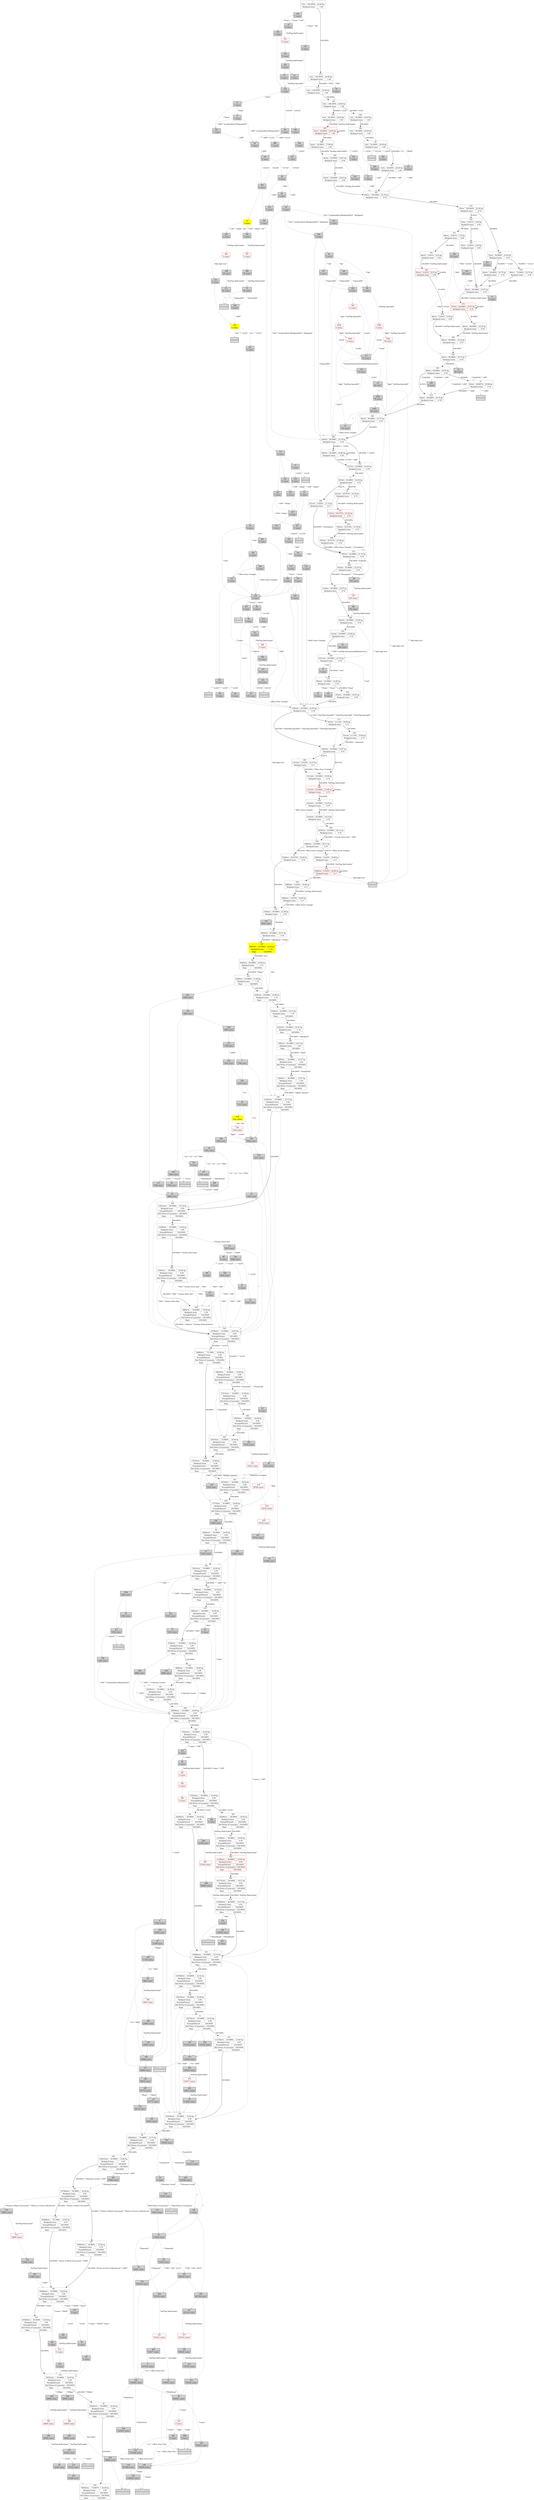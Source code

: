 digraph G {
    1 [shape=record
      ,label="{1|{1stts|100.000%|24.00\ hp}|{Backpack\ items|1.00}}"
      ,URL="https://www.projectaon.org/en/xhtml/lw/03tcok/sect1.htm"
      ,color="/svg/gray"];
    2 [shape=record
      ,label="{2|{18690stts|75.198%|23.98\ hp}|{Backpack\ items|4.59}|{StrengthPotion4|100.000%}|{Red\ Potion\ of\ Laumspur|100.000%}|{Rope|100.000%}}"
      ,URL="https://www.projectaon.org/en/xhtml/lw/03tcok/sect2.htm"
      ,color="/svg/gray"];
    3 [shape=record
      ,label="{3|{2532stts|93.998%|19.25\ hp}|{Backpack\ items|0.79}}"
      ,URL="https://www.projectaon.org/en/xhtml/lw/03tcok/sect3.htm"
      ,color="/svg/gray"];
    4 [shape=record
      ,label="{4|817503\ states}"
      ,URL="https://www.projectaon.org/en/xhtml/lw/03tcok/sect4.htm"
      ,style=filled];
    5 [shape=record
      ,label="{5|{235stts|93.998%|22.84\ hp}|{Backpack\ items|0.79}}"
      ,URL="https://www.projectaon.org/en/xhtml/lw/03tcok/sect5.htm"
      ,color="/svg/gray"];
    6 [shape=record
      ,label="{6|27022\ states}"
      ,URL="https://www.projectaon.org/en/xhtml/lw/03tcok/sect6.htm"
      ,style=filled];
    7 [shape=record
      ,label="{7|1768\ states}"
      ,URL="https://www.projectaon.org/en/xhtml/lw/03tcok/sect7.htm"
      ,style=filled];
    8 [shape=record
      ,label="{8|{42stts|50.000%|20.63\ hp}|{Backpack\ items|0.58}}"
      ,URL="https://www.projectaon.org/en/xhtml/lw/03tcok/sect8.htm"
      ,color="/svg/gray"];
    9 [shape=record
      ,label="{9|143407\ states}"
      ,URL="https://www.projectaon.org/en/xhtml/lw/03tcok/sect9.htm"
      ,style=filled
      ,fontcolor="/svg/white"];
    10 [shape=record
       ,label="{10|{4252stts|93.998%|23.41\ hp}|{Backpack\ items|1.79}|{Rope|100.000%}}"
       ,URL="https://www.projectaon.org/en/xhtml/lw/03tcok/sect10.htm"
       ,color="/svg/gray"];
    11 [shape=record
       ,label="{11|{128744stts|93.998%|23.20\ hp}|{Backpack\ items|4.59}|{StrengthPotion4|100.000%}|{Red\ Potion\ of\ Laumspur|100.000%}|{Rope|100.000%}}"
       ,URL="https://www.projectaon.org/en/xhtml/lw/03tcok/sect11.htm"
       ,color="/svg/gray"];
    12 [shape=record
       ,label="{12|3\ states}"
       ,URL="https://www.projectaon.org/en/xhtml/lw/03tcok/sect12.htm"
       ,style=filled
       ,color="/svg/yellow"];
    13 [shape=record
       ,label="{13|{143568stts|93.998%|22.52\ hp}|{Backpack\ items|4.59}|{StrengthPotion4|100.000%}|{Red\ Potion\ of\ Laumspur|100.000%}|{Rope|100.000%}}"
       ,URL="https://www.projectaon.org/en/xhtml/lw/03tcok/sect13.htm"
       ,color="/svg/gray"];
    15 [shape=record
       ,label="{15|6350\ states}"
       ,URL="https://www.projectaon.org/en/xhtml/lw/03tcok/sect15.htm"
       ,style=filled];
    16 [shape=record
       ,label="{16|1768\ states}"
       ,URL="https://www.projectaon.org/en/xhtml/lw/03tcok/sect16.htm"
       ,style=filled];
    17 [shape=record
       ,label="{17|1\ states}"
       ,URL="https://www.projectaon.org/en/xhtml/lw/03tcok/sect17.htm"
       ,style=filled];
    18 [shape=record
       ,label="{18|2298\ states}"
       ,URL="https://www.projectaon.org/en/xhtml/lw/03tcok/sect18.htm"
       ,style=filled];
    19 [shape=record
       ,label="{19|4\ states}"
       ,URL="https://www.projectaon.org/en/xhtml/lw/03tcok/sect19.htm"
       ,style=filled];
    20 [shape=record
       ,label="{20|114480\ states}"
       ,URL="https://www.projectaon.org/en/xhtml/lw/03tcok/sect20.htm"
       ,style=filled];
    21 [shape=record
       ,label="{21|1\ states}"
       ,URL="https://www.projectaon.org/en/xhtml/lw/03tcok/sect21.htm"
       ,style=filled];
    22 [shape=record
       ,label="{22|5630\ states}"
       ,URL="https://www.projectaon.org/en/xhtml/lw/03tcok/sect22.htm"
       ,style=filled];
    23 [shape=record
       ,label="{23|0\ states}"
       ,URL="https://www.projectaon.org/en/xhtml/lw/03tcok/sect23.htm"
       ,style=filled];
    24 [shape=record
       ,label="{24|52450\ states}"
       ,URL="https://www.projectaon.org/en/xhtml/lw/03tcok/sect24.htm"
       ,style=filled];
    25 [shape=record
       ,label="{25|144\ states}"
       ,URL="https://www.projectaon.org/en/xhtml/lw/03tcok/sect25.htm"
       ,style=filled];
    26 [shape=record
       ,label="{26|1400\ states}"
       ,URL="https://www.projectaon.org/en/xhtml/lw/03tcok/sect26.htm"
       ,style=filled];
    27 [shape=record
       ,label="{27|{88stts|99.967%|20.89\ hp}|{Backpack\ items|0.79}}"
       ,URL="https://www.projectaon.org/en/xhtml/lw/03tcok/sect27.htm"
       ,color="/svg/gray"];
    28 [shape=record
       ,label="{28|61968\ states}"
       ,URL="https://www.projectaon.org/en/xhtml/lw/03tcok/sect28.htm"
       ,style=filled];
    29 [shape=record
       ,label="{29|{1stts|50.000%|24.00\ hp}|{Backpack\ items|1.00}}"
       ,URL="https://www.projectaon.org/en/xhtml/lw/03tcok/sect29.htm"
       ,color="/svg/gray"];
    30 [shape=record
       ,label="{30|47772\ states}"
       ,URL="https://www.projectaon.org/en/xhtml/lw/03tcok/sect30.htm"
       ,style=filled];
    31 [shape=record
       ,label="{31|13610\ states}"
       ,URL="https://www.projectaon.org/en/xhtml/lw/03tcok/sect31.htm"
       ,style=filled];
    32 [shape=record
       ,label="{32|48\ states}"
       ,URL="https://www.projectaon.org/en/xhtml/lw/03tcok/sect32.htm"
       ,style=filled];
    33 [shape=record
       ,label="{33|88\ states}"
       ,URL="https://www.projectaon.org/en/xhtml/lw/03tcok/sect33.htm"
       ,style=filled];
    34 [shape=record
       ,label="{34|{23656stts|93.998%|24.00\ hp}|{Backpack\ items|3.59}|{StrengthPotion4|100.000%}|{Red\ Potion\ of\ Laumspur|100.000%}|{Rope|100.000%}}"
       ,URL="https://www.projectaon.org/en/xhtml/lw/03tcok/sect34.htm"
       ,color="/svg/gray"];
    35 [shape=record
       ,label="{35|0\ states}"
       ,URL="https://www.projectaon.org/en/xhtml/lw/03tcok/sect35.htm"
       ,style=filled];
    36 [shape=record
       ,label="{36|2412\ states}"
       ,URL="https://www.projectaon.org/en/xhtml/lw/03tcok/sect36.htm"
       ,style=filled];
    37 [shape=record
       ,label="{37|0\ states}"
       ,URL="https://www.projectaon.org/en/xhtml/lw/03tcok/sect37.htm"
       ,style=filled
       ,fontcolor="/svg/white"];
    38 [shape=record
       ,label="{38|{2640stts|93.998%|22.31\ hp}|{Backpack\ items|0.79}}"
       ,URL="https://www.projectaon.org/en/xhtml/lw/03tcok/sect38.htm"
       ,color="/svg/gray"];
    39 [shape=record
       ,label="{39|0\ states}"
       ,URL="https://www.projectaon.org/en/xhtml/lw/03tcok/sect39.htm"
       ,style=filled];
    40 [shape=record
       ,label="{40|0\ states}"
       ,URL="https://www.projectaon.org/en/xhtml/lw/03tcok/sect40.htm"
       ,style=filled];
    41 [shape=record
       ,label="{41|{2108stts|93.973%|20.94\ hp}|{Backpack\ items|0.79}}"
       ,URL="https://www.projectaon.org/en/xhtml/lw/03tcok/sect41.htm"
       ,color="/svg/gray"];
    42 [shape=record
       ,label="{42|1512\ states}"
       ,URL="https://www.projectaon.org/en/xhtml/lw/03tcok/sect42.htm"
       ,style=filled];
    43 [shape=record
       ,label="{43|{1stts|50.000%|24.00\ hp}|{Backpack\ items|1.00}}"
       ,URL="https://www.projectaon.org/en/xhtml/lw/03tcok/sect43.htm"
       ,color="/svg/gray"];
    44 [shape=record
       ,label="{44|{107560stts|93.998%|22.82\ hp}|{Backpack\ items|4.59}|{StrengthPotion4|100.000%}|{Red\ Potion\ of\ Laumspur|100.000%}|{Rope|100.000%}}"
       ,URL="https://www.projectaon.org/en/xhtml/lw/03tcok/sect44.htm"
       ,color="/svg/gray"];
    45 [shape=record
       ,label="{45|{13356stts|93.998%|23.85\ hp}|{Backpack\ items|4.59}|{StrengthPotion4|100.000%}|{Red\ Potion\ of\ Laumspur|100.000%}|{Rope|100.000%}}"
       ,URL="https://www.projectaon.org/en/xhtml/lw/03tcok/sect45.htm"
       ,color="/svg/gray"];
    46 [shape=record
       ,label="{46|{316stts|93.998%|22.87\ hp}|{Backpack\ items|0.79}}"
       ,URL="https://www.projectaon.org/en/xhtml/lw/03tcok/sect46.htm"
       ,color="/svg/gray"];
    47 [shape=record
       ,label="{47|0\ states}"
       ,URL="https://www.projectaon.org/en/xhtml/lw/03tcok/sect47.htm"
       ,style=filled];
    48 [shape=record
       ,label="{48|{24206stts|46.999%|24.00\ hp}|{Backpack\ items|4.59}|{StrengthPotion4|100.000%}|{Red\ Potion\ of\ Laumspur|100.000%}|{Rope|100.000%}}"
       ,URL="https://www.projectaon.org/en/xhtml/lw/03tcok/sect48.htm"
       ,color="/svg/gray"];
    49 [shape=record
       ,label="{49|3\ states}"
       ,URL="https://www.projectaon.org/en/xhtml/lw/03tcok/sect49.htm"
       ,style=filled];
    50 [shape=record
       ,label="{50|0\ states}"
       ,URL="https://www.projectaon.org/en/xhtml/lw/03tcok/sect50.htm"
       ,style=filled];
    51 [shape=record
       ,label="{51|{17610stts|18.800%|23.99\ hp}|{Backpack\ items|4.59}|{StrengthPotion4|100.000%}|{Red\ Potion\ of\ Laumspur|100.000%}|{Rope|100.000%}}"
       ,URL="https://www.projectaon.org/en/xhtml/lw/03tcok/sect51.htm"
       ,color="/svg/gray"];
    52 [shape=record
       ,label="{52|{1402stts|93.998%|23.97\ hp}|{Backpack\ items|0.79}}"
       ,URL="https://www.projectaon.org/en/xhtml/lw/03tcok/sect52.htm"
       ,color="/svg/gray"];
    53 [shape=record
       ,label="{53|1769\ states}"
       ,URL="https://www.projectaon.org/en/xhtml/lw/03tcok/sect53.htm"
       ,style=filled
       ,fontcolor="/svg/white"];
    55 [shape=record
       ,label="{55|498\ states}"
       ,URL="https://www.projectaon.org/en/xhtml/lw/03tcok/sect55.htm"
       ,style=filled];
    56 [shape=record
       ,label="{56|{160428stts|93.998%|23.73\ hp}|{Backpack\ items|4.59}|{StrengthPotion4|100.000%}|{Red\ Potion\ of\ Laumspur|100.000%}|{Rope|100.000%}}"
       ,URL="https://www.projectaon.org/en/xhtml/lw/03tcok/sect56.htm"
       ,color="/svg/gray"];
    57 [shape=record
       ,label="{57|1\ states}"
       ,URL="https://www.projectaon.org/en/xhtml/lw/03tcok/sect57.htm"
       ,style=filled];
    58 [shape=record
       ,label="{58|16540\ states}"
       ,URL="https://www.projectaon.org/en/xhtml/lw/03tcok/sect58.htm"
       ,style=filled];
    59 [shape=record
       ,label="{59|120\ states}"
       ,URL="https://www.projectaon.org/en/xhtml/lw/03tcok/sect59.htm"
       ,style=filled];
    60 [shape=record
       ,label="{60|{14690stts|93.998%|24.00\ hp}|{Backpack\ items|4.59}|{StrengthPotion4|100.000%}|{Red\ Potion\ of\ Laumspur|100.000%}|{Rope|100.000%}}"
       ,URL="https://www.projectaon.org/en/xhtml/lw/03tcok/sect60.htm"
       ,color="/svg/gray"];
    61 [shape=record
       ,label="{61|1386528\ states}"
       ,URL="https://www.projectaon.org/en/xhtml/lw/03tcok/sect61.htm"
       ,style=filled
       ,fontcolor="/svg/white"];
    62 [shape=record
       ,label="{62|3\ states}"
       ,URL="https://www.projectaon.org/en/xhtml/lw/03tcok/sect62.htm"
       ,style=filled];
    63 [shape=record
       ,label="{63|4896\ states}"
       ,URL="https://www.projectaon.org/en/xhtml/lw/03tcok/sect63.htm"
       ,style=filled];
    64 [shape=record
       ,label="{64|0\ states}"
       ,URL="https://www.projectaon.org/en/xhtml/lw/03tcok/sect64.htm"
       ,style=filled];
    65 [shape=record
       ,label="{65|{24036stts|93.998%|24.00\ hp}|{Backpack\ items|4.59}|{StrengthPotion4|100.000%}|{Red\ Potion\ of\ Laumspur|100.000%}|{Rope|100.000%}}"
       ,URL="https://www.projectaon.org/en/xhtml/lw/03tcok/sect65.htm"
       ,color="/svg/gray"];
    66 [shape=record
       ,label="{66|0\ states}"
       ,URL="https://www.projectaon.org/en/xhtml/lw/03tcok/sect66.htm"
       ,style=filled
       ,fontcolor="/svg/white"];
    67 [shape=record
       ,label="{67|21398\ states}"
       ,URL="https://www.projectaon.org/en/xhtml/lw/03tcok/sect67.htm"
       ,style=filled];
    69 [shape=record
       ,label="{69|829381\ states}"
       ,URL="https://www.projectaon.org/en/xhtml/lw/03tcok/sect69.htm"
       ,style=filled];
    70 [shape=record
       ,label="{70|59\ states}"
       ,URL="https://www.projectaon.org/en/xhtml/lw/03tcok/sect70.htm"
       ,style=filled];
    71 [shape=record
       ,label="{71|0\ states}"
       ,URL="https://www.projectaon.org/en/xhtml/lw/03tcok/sect71.htm"
       ,style=filled];
    72 [shape=record
       ,label="{72|1032\ states}"
       ,URL="https://www.projectaon.org/en/xhtml/lw/03tcok/sect72.htm"
       ,style=filled];
    73 [shape=record
       ,label="{73|3\ states}"
       ,URL="https://www.projectaon.org/en/xhtml/lw/03tcok/sect73.htm"
       ,style=filled];
    74 [shape=record
       ,label="{74|{27022stts|93.998%|24.00\ hp}|{Backpack\ items|4.59}|{StrengthPotion4|100.000%}|{Red\ Potion\ of\ Laumspur|100.000%}|{Rope|100.000%}}"
       ,URL="https://www.projectaon.org/en/xhtml/lw/03tcok/sect74.htm"
       ,color="/svg/gray"];
    75 [shape=record
       ,label="{75|0\ states}"
       ,URL="https://www.projectaon.org/en/xhtml/lw/03tcok/sect75.htm"
       ,style=filled];
    76 [shape=record
       ,label="{76|{18690stts|18.800%|23.98\ hp}|{Backpack\ items|4.59}|{StrengthPotion4|100.000%}|{Red\ Potion\ of\ Laumspur|100.000%}|{Rope|100.000%}}"
       ,URL="https://www.projectaon.org/en/xhtml/lw/03tcok/sect76.htm"
       ,color="/svg/gray"];
    79 [shape=record
       ,label="{79|{45268stts|75.198%|23.82\ hp}|{Backpack\ items|4.79}|{StrengthPotion4|100.000%}|{Red\ Potion\ of\ Laumspur|100.000%}|{Rope|100.000%}}"
       ,URL="https://www.projectaon.org/en/xhtml/lw/03tcok/sect79.htm"
       ,color="/svg/gray"];
    80 [shape=record
       ,label="{80|0\ states}"
       ,URL="https://www.projectaon.org/en/xhtml/lw/03tcok/sect80.htm"
       ,style=filled];
    81 [shape=record
       ,label="{81|474650\ states}"
       ,URL="https://www.projectaon.org/en/xhtml/lw/03tcok/sect81.htm"
       ,style=filled];
    82 [shape=record
       ,label="{82|3\ states}"
       ,URL="https://www.projectaon.org/en/xhtml/lw/03tcok/sect82.htm"
       ,style=filled];
    84 [shape=record
       ,label="{84|{2880stts|0.025%|18.66\ hp}|{Backpack\ items|0.17}}"
       ,URL="https://www.projectaon.org/en/xhtml/lw/03tcok/sect84.htm"
       ,color="/svg/gray"];
    85 [shape=record
       ,label="{85|4\ states}"
       ,URL="https://www.projectaon.org/en/xhtml/lw/03tcok/sect85.htm"
       ,style=filled];
    86 [shape=record
       ,label="{86|0\ states}"
       ,URL="https://www.projectaon.org/en/xhtml/lw/03tcok/sect86.htm"
       ,style=filled];
    87 [shape=record
       ,label="{87|1400\ states}"
       ,URL="https://www.projectaon.org/en/xhtml/lw/03tcok/sect87.htm"
       ,style=filled];
    91 [shape=record
       ,label="{91|0\ states}"
       ,URL="https://www.projectaon.org/en/xhtml/lw/03tcok/sect91.htm"
       ,style=filled];
    92 [shape=record
       ,label="{92|{4284stts|93.998%|20.80\ hp}|{Backpack\ items|1.79}|{Rope|100.000%}}"
       ,URL="https://www.projectaon.org/en/xhtml/lw/03tcok/sect92.htm"
       ,color="/svg/gray"];
    93 [shape=record
       ,label="{93|1385\ states}"
       ,URL="https://www.projectaon.org/en/xhtml/lw/03tcok/sect93.htm"
       ,style=filled
       ,fontcolor="/svg/white"];
    94 [shape=record
       ,label="{94|{228stts|20.000%|22.66\ hp}|{Backpack\ items|0.79}}"
       ,URL="https://www.projectaon.org/en/xhtml/lw/03tcok/sect94.htm"
       ,color="/svg/gray"];
    95 [shape=record
       ,label="{95|2299\ states}"
       ,URL="https://www.projectaon.org/en/xhtml/lw/03tcok/sect95.htm"
       ,style=filled
       ,fontcolor="/svg/white"];
    96 [shape=record
       ,label="{96|4\ states}"
       ,URL="https://www.projectaon.org/en/xhtml/lw/03tcok/sect96.htm"
       ,style=filled];
    97 [shape=record
       ,label="{97|110948\ states}"
       ,URL="https://www.projectaon.org/en/xhtml/lw/03tcok/sect97.htm"
       ,style=filled];
    98 [shape=record
       ,label="{98|0\ states}"
       ,URL="https://www.projectaon.org/en/xhtml/lw/03tcok/sect98.htm"
       ,style=filled];
    100 [shape=record
        ,label="{100|1044050\ states}"
        ,URL="https://www.projectaon.org/en/xhtml/lw/03tcok/sect100.htm"
        ,style=filled];
    101 [shape=record
        ,label="{101|0\ states}"
        ,URL="https://www.projectaon.org/en/xhtml/lw/03tcok/sect101.htm"
        ,style=filled];
    102 [shape=record
        ,label="{102|{8888stts|93.998%|24.00\ hp}|{Backpack\ items|4.59}|{StrengthPotion4|100.000%}|{Red\ Potion\ of\ Laumspur|100.000%}|{Rope|100.000%}}"
        ,URL="https://www.projectaon.org/en/xhtml/lw/03tcok/sect102.htm"
        ,color="/svg/gray"];
    104 [shape=record
        ,label="{104|1155348\ states}"
        ,URL="https://www.projectaon.org/en/xhtml/lw/03tcok/sect104.htm"
        ,style=filled];
    105 [shape=record
        ,label="{105|4\ states}"
        ,URL="https://www.projectaon.org/en/xhtml/lw/03tcok/sect105.htm"
        ,style=filled];
    106 [shape=record
        ,label="{106|1305\ states}"
        ,URL="https://www.projectaon.org/en/xhtml/lw/03tcok/sect106.htm"
        ,color="/svg/red"];
    107 [shape=record
        ,label="{107|0\ states}"
        ,URL="https://www.projectaon.org/en/xhtml/lw/03tcok/sect107.htm"
        ,style=filled];
    108 [shape=record
        ,label="{108|0\ states}"
        ,URL="https://www.projectaon.org/en/xhtml/lw/03tcok/sect108.htm"
        ,color="/svg/red"];
    109 [shape=record
        ,label="{109|4\ states}"
        ,URL="https://www.projectaon.org/en/xhtml/lw/03tcok/sect109.htm"
        ,style=filled];
    110 [shape=record
        ,label="{110|1968\ states}"
        ,URL="https://www.projectaon.org/en/xhtml/lw/03tcok/sect110.htm"
        ,style=filled];
    111 [shape=record
        ,label="{111|49964\ states}"
        ,URL="https://www.projectaon.org/en/xhtml/lw/03tcok/sect111.htm"
        ,style=filled];
    112 [shape=record
        ,label="{112|{1stts|100.000%|24.00\ hp}|{Backpack\ items|1.00}}"
        ,URL="https://www.projectaon.org/en/xhtml/lw/03tcok/sect112.htm"
        ,color="/svg/gray"];
    113 [shape=record
        ,label="{113|1768\ states}"
        ,URL="https://www.projectaon.org/en/xhtml/lw/03tcok/sect113.htm"
        ,style=filled];
    114 [shape=record
        ,label="{114|{983stts|93.998%|23.85\ hp}|{Backpack\ items|0.79}}"
        ,URL="https://www.projectaon.org/en/xhtml/lw/03tcok/sect114.htm"
        ,color="/svg/gray"];
    115 [shape=record
        ,label="{115|{745stts|0.115%|18.84\ hp}|{Backpack\ items|0.72}}"
        ,URL="https://www.projectaon.org/en/xhtml/lw/03tcok/sect115.htm"
        ,color="/svg/gray"];
    116 [shape=record
        ,label="{116|16916\ states}"
        ,URL="https://www.projectaon.org/en/xhtml/lw/03tcok/sect116.htm"
        ,style=filled];
    117 [shape=record
        ,label="{117|4\ states}"
        ,URL="https://www.projectaon.org/en/xhtml/lw/03tcok/sect117.htm"
        ,style=filled];
    118 [shape=record
        ,label="{118|38134\ states}"
        ,URL="https://www.projectaon.org/en/xhtml/lw/03tcok/sect118.htm"
        ,style=filled];
    119 [shape=record
        ,label="{119|2\ states}"
        ,URL="https://www.projectaon.org/en/xhtml/lw/03tcok/sect119.htm"
        ,style=filled];
    120 [shape=record
        ,label="{120|{9944stts|93.998%|23.50\ hp}|{Backpack\ items|4.59}|{StrengthPotion4|100.000%}|{Red\ Potion\ of\ Laumspur|100.000%}|{Rope|100.000%}}"
        ,URL="https://www.projectaon.org/en/xhtml/lw/03tcok/sect120.htm"
        ,color="/svg/gray"];
    121 [shape=record
        ,label="{121|0\ states}"
        ,URL="https://www.projectaon.org/en/xhtml/lw/03tcok/sect121.htm"
        ,style=filled];
    122 [shape=record
        ,label="{122|{61000stts|93.998%|24.00\ hp}|{Backpack\ items|3.59}|{StrengthPotion4|100.000%}|{Red\ Potion\ of\ Laumspur|100.000%}|{Rope|100.000%}}"
        ,URL="https://www.projectaon.org/en/xhtml/lw/03tcok/sect122.htm"
        ,color="/svg/gray"];
    124 [shape=record
        ,label="{124|2304\ states}"
        ,URL="https://www.projectaon.org/en/xhtml/lw/03tcok/sect124.htm"
        ,style=filled];
    125 [shape=record
        ,label="{125|4\ states}"
        ,URL="https://www.projectaon.org/en/xhtml/lw/03tcok/sect125.htm"
        ,style=filled];
    126 [shape=record
        ,label="{126|{12224stts|93.998%|23.57\ hp}|{Backpack\ items|4.59}|{StrengthPotion4|100.000%}|{Red\ Potion\ of\ Laumspur|100.000%}|{Rope|100.000%}}"
        ,URL="https://www.projectaon.org/en/xhtml/lw/03tcok/sect126.htm"
        ,color="/svg/gray"];
    127 [shape=record
        ,label="{127|0\ states}"
        ,URL="https://www.projectaon.org/en/xhtml/lw/03tcok/sect127.htm"
        ,style=filled];
    128 [shape=record
        ,label="{128|{136152stts|93.998%|22.89\ hp}|{Backpack\ items|4.59}|{StrengthPotion4|100.000%}|{Red\ Potion\ of\ Laumspur|100.000%}|{Rope|100.000%}}"
        ,URL="https://www.projectaon.org/en/xhtml/lw/03tcok/sect128.htm"
        ,color="/svg/gray"];
    129 [shape=record
        ,label="{129|0\ states}"
        ,URL="https://www.projectaon.org/en/xhtml/lw/03tcok/sect129.htm"
        ,style=filled];
    130 [shape=record
        ,label="{130|790340\ states}"
        ,URL="https://www.projectaon.org/en/xhtml/lw/03tcok/sect130.htm"
        ,style=filled];
    131 [shape=record
        ,label="{131|0\ states}"
        ,URL="https://www.projectaon.org/en/xhtml/lw/03tcok/sect131.htm"
        ,style=filled];
    132 [shape=record
        ,label="{132|{585stts|93.998%|21.70\ hp}|{Backpack\ items|0.79}}"
        ,URL="https://www.projectaon.org/en/xhtml/lw/03tcok/sect132.htm"
        ,color="/svg/gray"];
    133 [shape=record
        ,label="{133|{2084stts|93.998%|21.80\ hp}|{Backpack\ items|1.79}|{Rope|100.000%}}"
        ,URL="https://www.projectaon.org/en/xhtml/lw/03tcok/sect133.htm"
        ,color="/svg/gray"];
    134 [shape=record
        ,label="{134|1\ states}"
        ,URL="https://www.projectaon.org/en/xhtml/lw/03tcok/sect134.htm"
        ,style=filled];
    135 [shape=record
        ,label="{135|673469\ states}"
        ,URL="https://www.projectaon.org/en/xhtml/lw/03tcok/sect135.htm"
        ,style=filled];
    136 [shape=record
        ,label="{136|3\ states}"
        ,URL="https://www.projectaon.org/en/xhtml/lw/03tcok/sect136.htm"
        ,style=filled
        ,fontcolor="/svg/white"];
    137 [shape=record
        ,label="{137|0\ states}"
        ,URL="https://www.projectaon.org/en/xhtml/lw/03tcok/sect137.htm"
        ,style=filled];
    138 [shape=record
        ,label="{138|2\ states}"
        ,URL="https://www.projectaon.org/en/xhtml/lw/03tcok/sect138.htm"
        ,style=filled];
    139 [shape=record
        ,label="{139|43220\ states}"
        ,URL="https://www.projectaon.org/en/xhtml/lw/03tcok/sect139.htm"
        ,style=filled];
    140 [shape=record
        ,label="{140|80\ states}"
        ,URL="https://www.projectaon.org/en/xhtml/lw/03tcok/sect140.htm"
        ,style=filled];
    141 [shape=record
        ,label="{141|{121336stts|93.998%|23.44\ hp}|{Backpack\ items|4.59}|{StrengthPotion4|100.000%}|{Red\ Potion\ of\ Laumspur|100.000%}|{Rope|100.000%}}"
        ,URL="https://www.projectaon.org/en/xhtml/lw/03tcok/sect141.htm"
        ,color="/svg/gray"];
    142 [shape=record
        ,label="{142|18\ states}"
        ,URL="https://www.projectaon.org/en/xhtml/lw/03tcok/sect142.htm"
        ,style=filled];
    143 [shape=record
        ,label="{143|16541\ states}"
        ,URL="https://www.projectaon.org/en/xhtml/lw/03tcok/sect143.htm"
        ,style=filled
        ,fontcolor="/svg/white"];
    144 [shape=record
        ,label="{144|5\ states}"
        ,URL="https://www.projectaon.org/en/xhtml/lw/03tcok/sect144.htm"
        ,style=filled
        ,fontcolor="/svg/white"];
    145 [shape=record
        ,label="{145|3608\ states}"
        ,URL="https://www.projectaon.org/en/xhtml/lw/03tcok/sect145.htm"
        ,style=filled];
    146 [shape=record
        ,label="{146|{1stts|50.000%|24.00\ hp}|{Backpack\ items|1.00}}"
        ,URL="https://www.projectaon.org/en/xhtml/lw/03tcok/sect146.htm"
        ,color="/svg/gray"];
    148 [shape=record
        ,label="{148|1339940\ states}"
        ,URL="https://www.projectaon.org/en/xhtml/lw/03tcok/sect148.htm"
        ,style=filled
        ,fontcolor="/svg/white"];
    149 [shape=record
        ,label="{149|{72stts|99.999%|23.54\ hp}|{Backpack\ items|0.79}}"
        ,URL="https://www.projectaon.org/en/xhtml/lw/03tcok/sect149.htm"
        ,color="/svg/gray"];
    150 [shape=record
        ,label="{150|{13610stts|93.998%|24.00\ hp}|{Backpack\ items|4.59}|{StrengthPotion4|100.000%}|{Red\ Potion\ of\ Laumspur|100.000%}|{Rope|100.000%}}"
        ,URL="https://www.projectaon.org/en/xhtml/lw/03tcok/sect150.htm"
        ,color="/svg/gray"];
    151 [shape=record
        ,label="{151|65\ states}"
        ,URL="https://www.projectaon.org/en/xhtml/lw/03tcok/sect151.htm"
        ,style=filled];
    152 [shape=record
        ,label="{152|52450\ states}"
        ,URL="https://www.projectaon.org/en/xhtml/lw/03tcok/sect152.htm"
        ,style=filled];
    153 [shape=record
        ,label="{153|121\ states}"
        ,URL="https://www.projectaon.org/en/xhtml/lw/03tcok/sect153.htm"
        ,style=filled
        ,fontcolor="/svg/white"];
    154 [shape=record
        ,label="{154|1400\ states}"
        ,URL="https://www.projectaon.org/en/xhtml/lw/03tcok/sect154.htm"
        ,style=filled];
    155 [shape=record
        ,label="{155|0\ states}"
        ,URL="https://www.projectaon.org/en/xhtml/lw/03tcok/sect155.htm"
        ,style=filled
        ,color="/svg/yellow"];
    157 [shape=record
        ,label="{157|{40992stts|18.800%|23.82\ hp}|{Backpack\ items|3.79}|{StrengthPotion4|100.000%}|{Red\ Potion\ of\ Laumspur|100.000%}|{Rope|100.000%}}"
        ,URL="https://www.projectaon.org/en/xhtml/lw/03tcok/sect157.htm"
        ,color="/svg/gray"];
    158 [shape=record
        ,label="{158|{73stts|0.001%|9.00\ hp}|{Backpack\ items|0.00}}"
        ,URL="https://www.projectaon.org/en/xhtml/lw/03tcok/sect158.htm"
        ,color="/svg/gray"];
    159 [shape=record
        ,label="{159|121336\ states}"
        ,URL="https://www.projectaon.org/en/xhtml/lw/03tcok/sect159.htm"
        ,style=filled];
    160 [shape=record
        ,label="{160|1\ states}"
        ,URL="https://www.projectaon.org/en/xhtml/lw/03tcok/sect160.htm"
        ,style=filled];
    162 [shape=record
        ,label="{162|3\ states}"
        ,URL="https://www.projectaon.org/en/xhtml/lw/03tcok/sect162.htm"
        ,style=filled];
    163 [shape=record
        ,label="{163|2640\ states}"
        ,URL="https://www.projectaon.org/en/xhtml/lw/03tcok/sect163.htm"
        ,style=filled];
    165 [shape=record
        ,label="{165|{70stts|0.000%|4.00\ hp}|{Backpack\ items|0.00}}"
        ,URL="https://www.projectaon.org/en/xhtml/lw/03tcok/sect165.htm"
        ,color="/svg/gray"];
    166 [shape=record
        ,label="{166|53096\ states}"
        ,URL="https://www.projectaon.org/en/xhtml/lw/03tcok/sect166.htm"
        ,style=filled];
    167 [shape=record
        ,label="{167|4\ states}"
        ,URL="https://www.projectaon.org/en/xhtml/lw/03tcok/sect167.htm"
        ,style=filled];
    168 [shape=record
        ,label="{168|14690\ states}"
        ,URL="https://www.projectaon.org/en/xhtml/lw/03tcok/sect168.htm"
        ,style=filled];
    169 [shape=record
        ,label="{169|{1312stts|0.025%|23.27\ hp}|{Backpack\ items|0.17}}"
        ,URL="https://www.projectaon.org/en/xhtml/lw/03tcok/sect169.htm"
        ,color="/svg/gray"];
    170 [shape=record
        ,label="{170|128745\ states}"
        ,URL="https://www.projectaon.org/en/xhtml/lw/03tcok/sect170.htm"
        ,style=filled];
    172 [shape=record
        ,label="{172|0\ states}"
        ,URL="https://www.projectaon.org/en/xhtml/lw/03tcok/sect172.htm"
        ,style=filled];
    173 [shape=record
        ,label="{173|{56332stts|93.998%|24.00\ hp}|{Backpack\ items|3.59}|{StrengthPotion4|100.000%}|{Red\ Potion\ of\ Laumspur|100.000%}|{Rope|100.000%}}"
        ,URL="https://www.projectaon.org/en/xhtml/lw/03tcok/sect173.htm"
        ,color="/svg/gray"];
    174 [shape=record
        ,label="{174|132\ states}"
        ,URL="https://www.projectaon.org/en/xhtml/lw/03tcok/sect174.htm"
        ,style=filled];
    175 [shape=record
        ,label="{175|20425\ states}"
        ,URL="https://www.projectaon.org/en/xhtml/lw/03tcok/sect175.htm"
        ,style=filled
        ,fontcolor="/svg/white"];
    176 [shape=record
        ,label="{176|{247stts|93.998%|22.36\ hp}|{Backpack\ items|0.79}}"
        ,URL="https://www.projectaon.org/en/xhtml/lw/03tcok/sect176.htm"
        ,color="/svg/gray"];
    178 [shape=record
        ,label="{178|4\ states}"
        ,URL="https://www.projectaon.org/en/xhtml/lw/03tcok/sect178.htm"
        ,style=filled];
    179 [shape=record
        ,label="{179|0\ states}"
        ,URL="https://www.projectaon.org/en/xhtml/lw/03tcok/sect179.htm"
        ,style=filled];
    181 [shape=record
        ,label="{181|494100\ states}"
        ,URL="https://www.projectaon.org/en/xhtml/lw/03tcok/sect181.htm"
        ,style=filled];
    182 [shape=record
        ,label="{182|{1011stts|93.998%|23.74\ hp}|{Backpack\ items|0.79}}"
        ,URL="https://www.projectaon.org/en/xhtml/lw/03tcok/sect182.htm"
        ,color="/svg/gray"];
    183 [shape=record
        ,label="{183|0\ states}"
        ,URL="https://www.projectaon.org/en/xhtml/lw/03tcok/sect183.htm"
        ,style=filled];
    184 [shape=record
        ,label="{184|0\ states}"
        ,URL="https://www.projectaon.org/en/xhtml/lw/03tcok/sect184.htm"
        ,style=filled];
    185 [shape=record
        ,label="{185|5990\ states}"
        ,URL="https://www.projectaon.org/en/xhtml/lw/03tcok/sect185.htm"
        ,style=filled];
    186 [shape=record
        ,label="{186|{96stts|99.998%|18.22\ hp}|{Backpack\ items|0.79}}"
        ,URL="https://www.projectaon.org/en/xhtml/lw/03tcok/sect186.htm"
        ,color="/svg/gray"];
    187 [shape=record
        ,label="{187|1392\ states}"
        ,URL="https://www.projectaon.org/en/xhtml/lw/03tcok/sect187.htm"
        ,style=filled];
    188 [shape=record
        ,label="{188|1\ states}"
        ,URL="https://www.projectaon.org/en/xhtml/lw/03tcok/sect188.htm"
        ,style=filled];
    189 [shape=record
        ,label="{189|0\ states}"
        ,URL="https://www.projectaon.org/en/xhtml/lw/03tcok/sect189.htm"
        ,style=filled];
    190 [shape=record
        ,label="{190|{88stts|99.998%|20.05\ hp}|{Backpack\ items|0.79}}"
        ,URL="https://www.projectaon.org/en/xhtml/lw/03tcok/sect190.htm"
        ,color="/svg/gray"];
    191 [shape=record
        ,label="{191|0\ states}"
        ,URL="https://www.projectaon.org/en/xhtml/lw/03tcok/sect191.htm"
        ,style=filled];
    192 [shape=record
        ,label="{192|{153012stts|93.998%|23.82\ hp}|{Backpack\ items|4.59}|{StrengthPotion4|100.000%}|{Red\ Potion\ of\ Laumspur|100.000%}|{Rope|100.000%}}"
        ,URL="https://www.projectaon.org/en/xhtml/lw/03tcok/sect192.htm"
        ,color="/svg/gray"];
    193 [shape=record
        ,label="{193|0\ states}"
        ,URL="https://www.projectaon.org/en/xhtml/lw/03tcok/sect193.htm"
        ,style=filled];
    194 [shape=record
        ,label="{194|0\ states}"
        ,URL="https://www.projectaon.org/en/xhtml/lw/03tcok/sect194.htm"
        ,style=filled];
    195 [shape=record
        ,label="{195|1\ states}"
        ,URL="https://www.projectaon.org/en/xhtml/lw/03tcok/sect195.htm"
        ,style=filled];
    196 [shape=record
        ,label="{196|2298\ states}"
        ,URL="https://www.projectaon.org/en/xhtml/lw/03tcok/sect196.htm"
        ,style=filled];
    197 [shape=record
        ,label="{197|0\ states}"
        ,URL="https://www.projectaon.org/en/xhtml/lw/03tcok/sect197.htm"
        ,style=filled];
    198 [shape=record
        ,label="{198|829382\ states}"
        ,URL="https://www.projectaon.org/en/xhtml/lw/03tcok/sect198.htm"
        ,style=filled
        ,fontcolor="/svg/white"];
    199 [shape=record
        ,label="{199|3\ states}"
        ,URL="https://www.projectaon.org/en/xhtml/lw/03tcok/sect199.htm"
        ,style=filled];
    201 [shape=record
        ,label="{201|2068\ states}"
        ,URL="https://www.projectaon.org/en/xhtml/lw/03tcok/sect201.htm"
        ,style=filled];
    202 [shape=record
        ,label="{202|0\ states}"
        ,URL="https://www.projectaon.org/en/xhtml/lw/03tcok/sect202.htm"
        ,style=filled];
    203 [shape=record
        ,label="{203|44502\ states}"
        ,URL="https://www.projectaon.org/en/xhtml/lw/03tcok/sect203.htm"
        ,style=filled];
    204 [shape=record
        ,label="{204|1\ states}"
        ,URL="https://www.projectaon.org/en/xhtml/lw/03tcok/sect204.htm"
        ,style=filled];
    205 [shape=record
        ,label="{205|87\ states}"
        ,URL="https://www.projectaon.org/en/xhtml/lw/03tcok/sect205.htm"
        ,style=filled
        ,fontcolor="/svg/white"];
    206 [shape=record
        ,label="{206|{27022stts|93.998%|24.00\ hp}|{Backpack\ items|4.59}|{StrengthPotion4|100.000%}|{Red\ Potion\ of\ Laumspur|100.000%}|{Rope|100.000%}}"
        ,URL="https://www.projectaon.org/en/xhtml/lw/03tcok/sect206.htm"
        ,color="/svg/gray"];
    207 [shape=record
        ,label="{207|0\ states}"
        ,URL="https://www.projectaon.org/en/xhtml/lw/03tcok/sect207.htm"
        ,style=filled];
    209 [shape=record
        ,label="{209|0\ states}"
        ,URL="https://www.projectaon.org/en/xhtml/lw/03tcok/sect209.htm"
        ,style=filled];
    210 [shape=record
        ,label="{210|{216596stts|46.999%|19.37\ hp}|{Backpack\ items|4.59}|{StrengthPotion4|100.000%}|{Red\ Potion\ of\ Laumspur|100.000%}|{Rope|100.000%}}"
        ,URL="https://www.projectaon.org/en/xhtml/lw/03tcok/sect210.htm"
        ,color="/svg/gray"];
    211 [shape=record
        ,label="{211|2502\ states}"
        ,URL="https://www.projectaon.org/en/xhtml/lw/03tcok/sect211.htm"
        ,style=filled];
    212 [shape=record
        ,label="{212|3\ states}"
        ,URL="https://www.projectaon.org/en/xhtml/lw/03tcok/sect212.htm"
        ,style=filled];
    213 [shape=record
        ,label="{213|43332\ states}"
        ,URL="https://www.projectaon.org/en/xhtml/lw/03tcok/sect213.htm"
        ,style=filled];
    214 [shape=record
        ,label="{214|4\ states}"
        ,URL="https://www.projectaon.org/en/xhtml/lw/03tcok/sect214.htm"
        ,style=filled];
    215 [shape=record
        ,label="{215|{150980stts|93.998%|22.12\ hp}|{Backpack\ items|4.59}|{StrengthPotion4|100.000%}|{Red\ Potion\ of\ Laumspur|100.000%}|{Rope|100.000%}}"
        ,URL="https://www.projectaon.org/en/xhtml/lw/03tcok/sect215.htm"
        ,color="/svg/gray"];
    216 [shape=record
        ,label="{216|{76stts|100.000%|23.20\ hp}|{Backpack\ items|0.79}}"
        ,URL="https://www.projectaon.org/en/xhtml/lw/03tcok/sect216.htm"
        ,color="/svg/gray"];
    217 [shape=record
        ,label="{217|1769\ states}"
        ,URL="https://www.projectaon.org/en/xhtml/lw/03tcok/sect217.htm"
        ,style=filled];
    218 [shape=record
        ,label="{218|{701stts|0.115%|19.84\ hp}|{Backpack\ items|0.72}}"
        ,URL="https://www.projectaon.org/en/xhtml/lw/03tcok/sect218.htm"
        ,color="/svg/gray"];
    219 [shape=record
        ,label="{219|153012\ states}"
        ,URL="https://www.projectaon.org/en/xhtml/lw/03tcok/sect219.htm"
        ,style=filled];
    220 [shape=record
        ,label="{220|{1stts|50.000%|24.00\ hp}|{Backpack\ items|1.00}}"
        ,URL="https://www.projectaon.org/en/xhtml/lw/03tcok/sect220.htm"
        ,color="/svg/gray"];
    221 [shape=record
        ,label="{221|{2760stts|93.998%|21.69\ hp}|{Backpack\ items|0.79}}"
        ,URL="https://www.projectaon.org/en/xhtml/lw/03tcok/sect221.htm"
        ,color="/svg/gray"];
    222 [shape=record
        ,label="{222|793932\ states}"
        ,URL="https://www.projectaon.org/en/xhtml/lw/03tcok/sect222.htm"
        ,style=filled];
    223 [shape=record
        ,label="{223|3\ states}"
        ,URL="https://www.projectaon.org/en/xhtml/lw/03tcok/sect223.htm"
        ,style=filled];
    224 [shape=record
        ,label="{224|24206\ states}"
        ,URL="https://www.projectaon.org/en/xhtml/lw/03tcok/sect224.htm"
        ,style=filled];
    226 [shape=record
        ,label="{226|0\ states}"
        ,URL="https://www.projectaon.org/en/xhtml/lw/03tcok/sect226.htm"
        ,style=filled];
    227 [shape=record
        ,label="{227|{9764stts|93.998%|24.00\ hp}|{Backpack\ items|4.59}|{StrengthPotion4|100.000%}|{Red\ Potion\ of\ Laumspur|100.000%}|{Rope|100.000%}}"
        ,URL="https://www.projectaon.org/en/xhtml/lw/03tcok/sect227.htm"
        ,color="/svg/gray"];
    228 [shape=record
        ,label="{228|0\ states}"
        ,URL="https://www.projectaon.org/en/xhtml/lw/03tcok/sect228.htm"
        ,style=filled];
    229 [shape=record
        ,label="{229|{554stts|93.998%|22.35\ hp}|{Backpack\ items|0.79}}"
        ,URL="https://www.projectaon.org/en/xhtml/lw/03tcok/sect229.htm"
        ,color="/svg/gray"];
    230 [shape=record
        ,label="{230|33064\ states}"
        ,URL="https://www.projectaon.org/en/xhtml/lw/03tcok/sect230.htm"
        ,style=filled];
    231 [shape=record
        ,label="{231|0\ states}"
        ,URL="https://www.projectaon.org/en/xhtml/lw/03tcok/sect231.htm"
        ,style=filled];
    232 [shape=record
        ,label="{232|1\ states}"
        ,URL="https://www.projectaon.org/en/xhtml/lw/03tcok/sect232.htm"
        ,style=filled];
    234 [shape=record
        ,label="{234|121336\ states}"
        ,URL="https://www.projectaon.org/en/xhtml/lw/03tcok/sect234.htm"
        ,style=filled];
    235 [shape=record
        ,label="{235|{1160stts|93.998%|23.95\ hp}|{Backpack\ items|0.79}}"
        ,URL="https://www.projectaon.org/en/xhtml/lw/03tcok/sect235.htm"
        ,color="/svg/gray"];
    236 [shape=record
        ,label="{236|150818\ states}"
        ,URL="https://www.projectaon.org/en/xhtml/lw/03tcok/sect236.htm"
        ,style=filled];
    237 [shape=record
        ,label="{237|{4405stts|93.998%|22.80\ hp}|{Backpack\ items|1.79}|{Rope|100.000%}}"
        ,URL="https://www.projectaon.org/en/xhtml/lw/03tcok/sect237.htm"
        ,style=filled
        ,color="/svg/yellow"];
    238 [shape=record
        ,label="{238|4\ states}"
        ,URL="https://www.projectaon.org/en/xhtml/lw/03tcok/sect238.htm"
        ,style=filled];
    239 [shape=record
        ,label="{239|24013\ states}"
        ,URL="https://www.projectaon.org/en/xhtml/lw/03tcok/sect239.htm"
        ,style=filled
        ,fontcolor="/svg/white"];
    240 [shape=record
        ,label="{240|{86stts|99.998%|21.57\ hp}|{Backpack\ items|0.79}}"
        ,URL="https://www.projectaon.org/en/xhtml/lw/03tcok/sect240.htm"
        ,color="/svg/gray"];
    242 [shape=record
        ,label="{242|2200\ states}"
        ,URL="https://www.projectaon.org/en/xhtml/lw/03tcok/sect242.htm"
        ,style=filled];
    243 [shape=record
        ,label="{243|0\ states}"
        ,URL="https://www.projectaon.org/en/xhtml/lw/03tcok/sect243.htm"
        ,style=filled];
    244 [shape=record
        ,label="{244|14690\ states}"
        ,URL="https://www.projectaon.org/en/xhtml/lw/03tcok/sect244.htm"
        ,style=filled];
    245 [shape=record
        ,label="{245|0\ states}"
        ,URL="https://www.projectaon.org/en/xhtml/lw/03tcok/sect245.htm"
        ,style=filled];
    246 [shape=record
        ,label="{246|{14012stts|93.998%|23.74\ hp}|{Backpack\ items|4.59}|{StrengthPotion4|100.000%}|{Red\ Potion\ of\ Laumspur|100.000%}|{Rope|100.000%}}"
        ,URL="https://www.projectaon.org/en/xhtml/lw/03tcok/sect246.htm"
        ,color="/svg/gray"];
    247 [shape=record
        ,label="{247|47772\ states}"
        ,URL="https://www.projectaon.org/en/xhtml/lw/03tcok/sect247.htm"
        ,style=filled];
    248 [shape=record
        ,label="{248|0\ states}"
        ,URL="https://www.projectaon.org/en/xhtml/lw/03tcok/sect248.htm"
        ,style=filled
        ,fontcolor="/svg/white"];
    249 [shape=record
        ,label="{249|1225033\ states}"
        ,URL="https://www.projectaon.org/en/xhtml/lw/03tcok/sect249.htm"
        ,style=filled];
    251 [shape=record
        ,label="{251|1\ states}"
        ,URL="https://www.projectaon.org/en/xhtml/lw/03tcok/sect251.htm"
        ,style=filled];
    252 [shape=record
        ,label="{252|57288\ states}"
        ,URL="https://www.projectaon.org/en/xhtml/lw/03tcok/sect252.htm"
        ,style=filled];
    253 [shape=record
        ,label="{253|0\ states}"
        ,URL="https://www.projectaon.org/en/xhtml/lw/03tcok/sect253.htm"
        ,style=filled
        ,fontcolor="/svg/white"];
    254 [shape=record
        ,label="{254|{167844stts|93.998%|23.62\ hp}|{Backpack\ items|4.59}|{StrengthPotion4|100.000%}|{Red\ Potion\ of\ Laumspur|100.000%}|{Rope|100.000%}}"
        ,URL="https://www.projectaon.org/en/xhtml/lw/03tcok/sect254.htm"
        ,color="/svg/gray"];
    255 [shape=record
        ,label="{255|0\ states}"
        ,URL="https://www.projectaon.org/en/xhtml/lw/03tcok/sect255.htm"
        ,style=filled];
    256 [shape=record
        ,label="{256|1868\ states}"
        ,URL="https://www.projectaon.org/en/xhtml/lw/03tcok/sect256.htm"
        ,style=filled];
    257 [shape=record
        ,label="{257|4\ states}"
        ,URL="https://www.projectaon.org/en/xhtml/lw/03tcok/sect257.htm"
        ,style=filled];
    258 [shape=record
        ,label="{258|0\ states}"
        ,URL="https://www.projectaon.org/en/xhtml/lw/03tcok/sect258.htm"
        ,style=filled];
    261 [shape=record
        ,label="{261|{16530stts|18.800%|24.00\ hp}|{Backpack\ items|4.59}|{StrengthPotion4|100.000%}|{Red\ Potion\ of\ Laumspur|100.000%}|{Rope|100.000%}}"
        ,URL="https://www.projectaon.org/en/xhtml/lw/03tcok/sect261.htm"
        ,color="/svg/gray"];
    262 [shape=record
        ,label="{262|84\ states}"
        ,URL="https://www.projectaon.org/en/xhtml/lw/03tcok/sect262.htm"
        ,style=filled];
    263 [shape=record
        ,label="{263|0\ states}"
        ,URL="https://www.projectaon.org/en/xhtml/lw/03tcok/sect263.htm"
        ,color="/svg/red"];
    264 [shape=record
        ,label="{264|{15770stts|93.998%|24.00\ hp}|{Backpack\ items|4.59}|{StrengthPotion4|100.000%}|{Red\ Potion\ of\ Laumspur|100.000%}|{Rope|100.000%}}"
        ,URL="https://www.projectaon.org/en/xhtml/lw/03tcok/sect264.htm"
        ,color="/svg/gray"];
    266 [shape=record
        ,label="{266|0\ states}"
        ,URL="https://www.projectaon.org/en/xhtml/lw/03tcok/sect266.htm"
        ,style=filled];
    267 [shape=record
        ,label="{267|47804\ states}"
        ,URL="https://www.projectaon.org/en/xhtml/lw/03tcok/sect267.htm"
        ,style=filled];
    269 [shape=record
        ,label="{269|{853stts|93.998%|23.28\ hp}|{Backpack\ items|0.79}}"
        ,URL="https://www.projectaon.org/en/xhtml/lw/03tcok/sect269.htm"
        ,color="/svg/gray"];
    271 [shape=record
        ,label="{271|{88stts|0.001%|7.33\ hp}|{Backpack\ items|0.00}}"
        ,URL="https://www.projectaon.org/en/xhtml/lw/03tcok/sect271.htm"
        ,color="/svg/gray"];
    272 [shape=record
        ,label="{272|62452\ states}"
        ,URL="https://www.projectaon.org/en/xhtml/lw/03tcok/sect272.htm"
        ,style=filled];
    273 [shape=record
        ,label="{273|{1stts|100.000%|24.00\ hp}|{Backpack\ items|1.00}}"
        ,URL="https://www.projectaon.org/en/xhtml/lw/03tcok/sect273.htm"
        ,color="/svg/gray"];
    274 [shape=record
        ,label="{274|{9608stts|93.998%|24.00\ hp}|{Backpack\ items|4.59}|{StrengthPotion4|100.000%}|{Red\ Potion\ of\ Laumspur|100.000%}|{Rope|100.000%}}"
        ,URL="https://www.projectaon.org/en/xhtml/lw/03tcok/sect274.htm"
        ,color="/svg/gray"];
    275 [shape=record
        ,label="{275|4\ states}"
        ,URL="https://www.projectaon.org/en/xhtml/lw/03tcok/sect275.htm"
        ,style=filled];
    276 [shape=record
        ,label="{276|160428\ states}"
        ,URL="https://www.projectaon.org/en/xhtml/lw/03tcok/sect276.htm"
        ,style=filled];
    277 [shape=record
        ,label="{277|51\ states}"
        ,URL="https://www.projectaon.org/en/xhtml/lw/03tcok/sect277.htm"
        ,style=filled];
    278 [shape=record
        ,label="{278|2412\ states}"
        ,URL="https://www.projectaon.org/en/xhtml/lw/03tcok/sect278.htm"
        ,style=filled];
    279 [shape=record
        ,label="{279|{955stts|93.998%|23.91\ hp}|{Backpack\ items|0.79}}"
        ,URL="https://www.projectaon.org/en/xhtml/lw/03tcok/sect279.htm"
        ,color="/svg/gray"];
    280 [shape=record
        ,label="{280|{2434stts|93.998%|20.11\ hp}|{Backpack\ items|0.79}}"
        ,URL="https://www.projectaon.org/en/xhtml/lw/03tcok/sect280.htm"
        ,color="/svg/gray"];
    281 [shape=record
        ,label="{281|42\ states}"
        ,URL="https://www.projectaon.org/en/xhtml/lw/03tcok/sect281.htm"
        ,style=filled];
    282 [shape=record
        ,label="{282|0\ states}"
        ,URL="https://www.projectaon.org/en/xhtml/lw/03tcok/sect282.htm"
        ,style=filled];
    283 [shape=record
        ,label="{283|1868\ states}"
        ,URL="https://www.projectaon.org/en/xhtml/lw/03tcok/sect283.htm"
        ,style=filled];
    284 [shape=record
        ,label="{284|{240stts|99.998%|22.18\ hp}|{Backpack\ items|0.79}}"
        ,URL="https://www.projectaon.org/en/xhtml/lw/03tcok/sect284.htm"
        ,color="/svg/gray"];
    285 [shape=record
        ,label="{285|{16530stts|18.800%|24.00\ hp}|{Backpack\ items|4.59}|{StrengthPotion4|100.000%}|{Red\ Potion\ of\ Laumspur|100.000%}|{Rope|100.000%}}"
        ,URL="https://www.projectaon.org/en/xhtml/lw/03tcok/sect285.htm"
        ,color="/svg/gray"];
    286 [shape=record
        ,label="{286|{68stts|30.000%|23.75\ hp}|{Backpack\ items|0.79}}"
        ,URL="https://www.projectaon.org/en/xhtml/lw/03tcok/sect286.htm"
        ,color="/svg/gray"];
    287 [shape=record
        ,label="{287|{24206stts|46.999%|24.00\ hp}|{Backpack\ items|4.59}|{StrengthPotion4|100.000%}|{Red\ Potion\ of\ Laumspur|100.000%}|{Rope|100.000%}}"
        ,URL="https://www.projectaon.org/en/xhtml/lw/03tcok/sect287.htm"
        ,color="/svg/gray"];
    288 [shape=record
        ,label="{288|1\ states}"
        ,URL="https://www.projectaon.org/en/xhtml/lw/03tcok/sect288.htm"
        ,style=filled];
    290 [shape=record
        ,label="{290|{17610stts|93.998%|23.99\ hp}|{Backpack\ items|4.59}|{StrengthPotion4|100.000%}|{Red\ Potion\ of\ Laumspur|100.000%}|{Rope|100.000%}}"
        ,URL="https://www.projectaon.org/en/xhtml/lw/03tcok/sect290.htm"
        ,color="/svg/gray"];
    291 [shape=record
        ,label="{291|{1stts|100.000%|24.00\ hp}|{Backpack\ items|1.00}}"
        ,URL="https://www.projectaon.org/en/xhtml/lw/03tcok/sect291.htm"
        ,color="/svg/gray"];
    292 [shape=record
        ,label="{292|463740\ states}"
        ,URL="https://www.projectaon.org/en/xhtml/lw/03tcok/sect292.htm"
        ,style=filled];
    293 [shape=record
        ,label="{293|4\ states}"
        ,URL="https://www.projectaon.org/en/xhtml/lw/03tcok/sect293.htm"
        ,style=filled];
    294 [shape=record
        ,label="{294|1441\ states}"
        ,URL="https://www.projectaon.org/en/xhtml/lw/03tcok/sect294.htm"
        ,style=filled
        ,color="/svg/yellow"];
    295 [shape=record
        ,label="{295|{221stts|0.025%|11.13\ hp}|{Backpack\ items|0.17}}"
        ,URL="https://www.projectaon.org/en/xhtml/lw/03tcok/sect295.htm"
        ,color="/svg/gray"];
    297 [shape=record
        ,label="{297|{4556stts|93.998%|22.80\ hp}|{Backpack\ items|1.79}|{Rope|100.000%}}"
        ,URL="https://www.projectaon.org/en/xhtml/lw/03tcok/sect297.htm"
        ,color="/svg/gray"];
    298 [shape=record
        ,label="{298|0\ states}"
        ,URL="https://www.projectaon.org/en/xhtml/lw/03tcok/sect298.htm"
        ,style=filled];
    299 [shape=record
        ,label="{299|8888\ states}"
        ,URL="https://www.projectaon.org/en/xhtml/lw/03tcok/sect299.htm"
        ,style=filled];
    300 [shape=record
        ,label="{300|4\ states}"
        ,URL="https://www.projectaon.org/en/xhtml/lw/03tcok/sect300.htm"
        ,style=filled];
    301 [shape=record
        ,label="{301|{65668stts|93.998%|24.00\ hp}|{Backpack\ items|3.59}|{StrengthPotion4|100.000%}|{Red\ Potion\ of\ Laumspur|100.000%}|{Rope|100.000%}}"
        ,URL="https://www.projectaon.org/en/xhtml/lw/03tcok/sect301.htm"
        ,color="/svg/gray"];
    302 [shape=record
        ,label="{302|0\ states}"
        ,URL="https://www.projectaon.org/en/xhtml/lw/03tcok/sect302.htm"
        ,style=filled];
    303 [shape=record
        ,label="{303|{6350stts|93.998%|23.92\ hp}|{Backpack\ items|4.59}|{StrengthPotion4|100.000%}|{Red\ Potion\ of\ Laumspur|100.000%}|{Rope|100.000%}}"
        ,URL="https://www.projectaon.org/en/xhtml/lw/03tcok/sect303.htm"
        ,color="/svg/gray"];
    305 [shape=record
        ,label="{305|{44stts|50.000%|19.67\ hp}|{Backpack\ items|0.58}}"
        ,URL="https://www.projectaon.org/en/xhtml/lw/03tcok/sect305.htm"
        ,color="/svg/gray"];
    306 [shape=record
        ,label="{306|{29838stts|93.998%|24.00\ hp}|{Backpack\ items|4.59}|{StrengthPotion4|100.000%}|{Red\ Potion\ of\ Laumspur|100.000%}|{Rope|100.000%}}"
        ,URL="https://www.projectaon.org/en/xhtml/lw/03tcok/sect306.htm"
        ,color="/svg/gray"];
    307 [shape=record
        ,label="{307|4\ states}"
        ,URL="https://www.projectaon.org/en/xhtml/lw/03tcok/sect307.htm"
        ,style=filled];
    308 [shape=record
        ,label="{308|{5990stts|93.998%|23.96\ hp}|{Backpack\ items|4.59}|{StrengthPotion4|100.000%}|{Red\ Potion\ of\ Laumspur|100.000%}|{Rope|100.000%}}"
        ,URL="https://www.projectaon.org/en/xhtml/lw/03tcok/sect308.htm"
        ,color="/svg/gray"];
    309 [shape=record
        ,label="{309|{303stts|93.973%|21.00\ hp}|{Backpack\ items|0.79}}"
        ,URL="https://www.projectaon.org/en/xhtml/lw/03tcok/sect309.htm"
        ,color="/svg/gray"];
    310 [shape=record
        ,label="{310|1032\ states}"
        ,URL="https://www.projectaon.org/en/xhtml/lw/03tcok/sect310.htm"
        ,style=filled];
    312 [shape=record
        ,label="{312|0\ states}"
        ,URL="https://www.projectaon.org/en/xhtml/lw/03tcok/sect312.htm"
        ,style=filled
        ,fontcolor="/svg/white"];
    313 [shape=record
        ,label="{313|745760\ states}"
        ,URL="https://www.projectaon.org/en/xhtml/lw/03tcok/sect313.htm"
        ,style=filled];
    314 [shape=record
        ,label="{314|{90stts|99.998%|20.76\ hp}|{Backpack\ items|0.79}}"
        ,URL="https://www.projectaon.org/en/xhtml/lw/03tcok/sect314.htm"
        ,color="/svg/gray"];
    315 [shape=record
        ,label="{315|0\ states}"
        ,URL="https://www.projectaon.org/en/xhtml/lw/03tcok/sect315.htm"
        ,style=filled];
    316 [shape=record
        ,label="{316|0\ states}"
        ,URL="https://www.projectaon.org/en/xhtml/lw/03tcok/sect316.htm"
        ,style=filled];
    317 [shape=record
        ,label="{317|{4456stts|93.998%|23.15\ hp}|{Backpack\ items|1.79}|{Rope|100.000%}}"
        ,URL="https://www.projectaon.org/en/xhtml/lw/03tcok/sect317.htm"
        ,color="/svg/gray"];
    318 [shape=record
        ,label="{318|0\ states}"
        ,URL="https://www.projectaon.org/en/xhtml/lw/03tcok/sect318.htm"
        ,style=filled];
    319 [shape=record
        ,label="{319|494100\ states}"
        ,URL="https://www.projectaon.org/en/xhtml/lw/03tcok/sect319.htm"
        ,style=filled];
    320 [shape=record
        ,label="{320|{92stts|99.998%|19.15\ hp}|{Backpack\ items|0.79}}"
        ,URL="https://www.projectaon.org/en/xhtml/lw/03tcok/sect320.htm"
        ,color="/svg/gray"];
    321 [shape=record
        ,label="{321|4\ states}"
        ,URL="https://www.projectaon.org/en/xhtml/lw/03tcok/sect321.htm"
        ,style=filled];
    322 [shape=record
        ,label="{322|128\ states}"
        ,URL="https://www.projectaon.org/en/xhtml/lw/03tcok/sect322.htm"
        ,style=filled];
    323 [shape=record
        ,label="{323|{19738stts|93.998%|23.97\ hp}|{Backpack\ items|4.59}|{StrengthPotion4|100.000%}|{Red\ Potion\ of\ Laumspur|100.000%}|{Rope|100.000%}}"
        ,URL="https://www.projectaon.org/en/xhtml/lw/03tcok/sect323.htm"
        ,color="/svg/gray"];
    324 [shape=record
        ,label="{324|34968\ states}"
        ,URL="https://www.projectaon.org/en/xhtml/lw/03tcok/sect324.htm"
        ,style=filled];
    325 [shape=record
        ,label="{325|{80stts|100.000%|22.78\ hp}|{Backpack\ items|0.79}}"
        ,URL="https://www.projectaon.org/en/xhtml/lw/03tcok/sect325.htm"
        ,color="/svg/gray"];
    326 [shape=record
        ,label="{326|5630\ states}"
        ,URL="https://www.projectaon.org/en/xhtml/lw/03tcok/sect326.htm"
        ,style=filled];
    327 [shape=record
        ,label="{327|4\ states}"
        ,URL="https://www.projectaon.org/en/xhtml/lw/03tcok/sect327.htm"
        ,style=filled];
    328 [shape=record
        ,label="{328|11192\ states}"
        ,URL="https://www.projectaon.org/en/xhtml/lw/03tcok/sect328.htm"
        ,style=filled];
    329 [shape=record
        ,label="{329|2\ states}"
        ,URL="https://www.projectaon.org/en/xhtml/lw/03tcok/sect329.htm"
        ,style=filled];
    330 [shape=record
        ,label="{330|798329\ states}"
        ,URL="https://www.projectaon.org/en/xhtml/lw/03tcok/sect330.htm"
        ,style=filled];
    331 [shape=record
        ,label="{331|1\ states}"
        ,URL="https://www.projectaon.org/en/xhtml/lw/03tcok/sect331.htm"
        ,style=filled];
    332 [shape=record
        ,label="{332|1294694\ states}"
        ,URL="https://www.projectaon.org/en/xhtml/lw/03tcok/sect332.htm"
        ,style=filled];
    333 [shape=record
        ,label="{333|{68stts|70.000%|23.75\ hp}|{Backpack\ items|0.79}}"
        ,URL="https://www.projectaon.org/en/xhtml/lw/03tcok/sect333.htm"
        ,color="/svg/gray"];
    334 [shape=record
        ,label="{334|8888\ states}"
        ,URL="https://www.projectaon.org/en/xhtml/lw/03tcok/sect334.htm"
        ,style=filled];
    335 [shape=record
        ,label="{335|{525stts|93.998%|23.56\ hp}|{Backpack\ items|0.79}}"
        ,URL="https://www.projectaon.org/en/xhtml/lw/03tcok/sect335.htm"
        ,color="/svg/gray"];
    336 [shape=record
        ,label="{336|50816\ states}"
        ,URL="https://www.projectaon.org/en/xhtml/lw/03tcok/sect336.htm"
        ,style=filled];
    337 [shape=record
        ,label="{337|0\ states}"
        ,URL="https://www.projectaon.org/en/xhtml/lw/03tcok/sect337.htm"
        ,style=filled];
    338 [shape=record
        ,label="{338|1408\ states}"
        ,URL="https://www.projectaon.org/en/xhtml/lw/03tcok/sect338.htm"
        ,style=filled];
    339 [shape=record
        ,label="{339|63\ states}"
        ,URL="https://www.projectaon.org/en/xhtml/lw/03tcok/sect339.htm"
        ,style=filled
        ,fontcolor="/svg/white"];
    340 [shape=record
        ,label="{340|21888\ states}"
        ,URL="https://www.projectaon.org/en/xhtml/lw/03tcok/sect340.htm"
        ,style=filled];
    341 [shape=record
        ,label="{341|{16530stts|93.998%|24.00\ hp}|{Backpack\ items|4.59}|{StrengthPotion4|100.000%}|{Red\ Potion\ of\ Laumspur|100.000%}|{Rope|100.000%}}"
        ,URL="https://www.projectaon.org/en/xhtml/lw/03tcok/sect341.htm"
        ,color="/svg/gray"];
    342 [shape=record
        ,label="{342|0\ states}"
        ,URL="https://www.projectaon.org/en/xhtml/lw/03tcok/sect342.htm"
        ,style=filled];
    344 [shape=record
        ,label="{344|{4868stts|93.998%|20.11\ hp}|{Backpack\ items|0.79}}"
        ,URL="https://www.projectaon.org/en/xhtml/lw/03tcok/sect344.htm"
        ,color="/svg/gray"];
    345 [shape=record
        ,label="{345|0\ states}"
        ,URL="https://www.projectaon.org/en/xhtml/lw/03tcok/sect345.htm"
        ,style=filled];
    346 [shape=record
        ,label="{346|1\ states}"
        ,URL="https://www.projectaon.org/en/xhtml/lw/03tcok/sect346.htm"
        ,style=filled];
    347 [shape=record
        ,label="{347|0\ states}"
        ,URL="https://www.projectaon.org/en/xhtml/lw/03tcok/sect347.htm"
        ,style=filled];
    348 [shape=record
        ,label="{348|0\ states}"
        ,URL="https://www.projectaon.org/en/xhtml/lw/03tcok/sect348.htm"
        ,style=filled];
    349 [shape=record
        ,label="{349|145596\ states}"
        ,URL="https://www.projectaon.org/en/xhtml/lw/03tcok/sect349.htm"
        ,style=filled];
    350 [shape=record
        ,label="{350|{76260stts|74.887%|24.00\ hp}|{Backpack\ items|3.59}|{StrengthPotion4|100.000%}|{Red\ Potion\ of\ Laumspur|100.000%}|{Rope|100.000%}}"
        ,URL="https://www.projectaon.org/en/xhtml/lw/03tcok/sect350.htm"
        ,color="/svg/gray"];
    360 [shape=record
        ,label="{263b|0\ states}"
        ,URL="https://www.projectaon.org/en/xhtml/lw/03tcok/sect263b.htm"
        ,color="/svg/red"];
    361 [shape=record
        ,label="{263b|0\ states}"
        ,URL="https://www.projectaon.org/en/xhtml/lw/03tcok/sect263b.htm"
        ,color="/svg/red"];
    362 [shape=record
        ,label="{138b|3\ states}"
        ,URL="https://www.projectaon.org/en/xhtml/lw/03tcok/sect138b.htm"
        ,color="/svg/red"];
    363 [shape=record
        ,label="{138b|38\ states}"
        ,URL="https://www.projectaon.org/en/xhtml/lw/03tcok/sect138b.htm"
        ,color="/svg/red"];
    364 [shape=record
        ,label="{032b|76\ states}"
        ,URL="https://www.projectaon.org/en/xhtml/lw/03tcok/sect032b.htm"
        ,style=filled];
    365 [shape=record
        ,label="{032b|96\ states}"
        ,URL="https://www.projectaon.org/en/xhtml/lw/03tcok/sect032b.htm"
        ,style=filled];
    366 [shape=record
        ,label="{108b|0\ states}"
        ,URL="https://www.projectaon.org/en/xhtml/lw/03tcok/sect108b.htm"
        ,style=filled];
    367 [shape=record
        ,label="{150b|2298\ states}"
        ,URL="https://www.projectaon.org/en/xhtml/lw/03tcok/sect150b.htm"
        ,style=filled];
    368 [shape=record
        ,label="{10b|{7480stts|93.998%|23.57\ hp}|{Backpack\ items|2.59}|{Rope|100.000%}}"
        ,URL="https://www.projectaon.org/en/xhtml/lw/03tcok/sect10b.htm"
        ,color="/svg/gray"];
    369 [shape=record
        ,label="{10b|{7480stts|93.998%|23.57\ hp}|{Backpack\ items|3.59}|{Red\ Potion\ of\ Laumspur|100.000%}|{Rope|100.000%}}"
        ,URL="https://www.projectaon.org/en/xhtml/lw/03tcok/sect10b.htm"
        ,color="/svg/gray"];
    370 [shape=record
        ,label="{10b|{7480stts|93.998%|23.57\ hp}|{Backpack\ items|3.59}|{StrengthPotion4|100.000%}|{Red\ Potion\ of\ Laumspur|100.000%}|{Rope|100.000%}}"
        ,URL="https://www.projectaon.org/en/xhtml/lw/03tcok/sect10b.htm"
        ,color="/svg/gray"];
    14 [shape=record
       ,label="{14|{221stts|93.973%|23.24\ hp}|{Backpack\ items|0.79}}"
       ,URL="https://www.projectaon.org/en/xhtml/lw/03tcok/sect14.htm"
       ,color="/svg/gray"];
    371 [shape=record
        ,label="{371|{222stts|93.973%|23.24\ hp}|{Backpack\ items|0.79}}"
        ,URL="https://www.projectaon.org/en/xhtml/lw/03tcok/sect371.htm"
        ,color="/svg/red"];
    372 [shape=record
        ,label="{372|{303stts|93.973%|21.00\ hp}|{Backpack\ items|0.79}}"
        ,URL="https://www.projectaon.org/en/xhtml/lw/03tcok/sect372.htm"
        ,color="/svg/gray"];
    68 [shape=record
       ,label="{68|{86stts|99.999%|23.87\ hp}|{Backpack\ items|0.79}}"
       ,URL="https://www.projectaon.org/en/xhtml/lw/03tcok/sect68.htm"
       ,color="/svg/gray"];
    373 [shape=record
        ,label="{373|{87stts|99.999%|23.87\ hp}|{Backpack\ items|0.79}}"
        ,URL="https://www.projectaon.org/en/xhtml/lw/03tcok/sect373.htm"
        ,color="/svg/red"];
    374 [shape=record
        ,label="{374|{96stts|99.998%|18.22\ hp}|{Backpack\ items|0.79}}"
        ,URL="https://www.projectaon.org/en/xhtml/lw/03tcok/sect374.htm"
        ,color="/svg/gray"];
    78 [shape=record
       ,label="{78|0\ states}"
       ,URL="https://www.projectaon.org/en/xhtml/lw/03tcok/sect78.htm"
       ,style=filled];
    375 [shape=record
        ,label="{375|0\ states}"
        ,URL="https://www.projectaon.org/en/xhtml/lw/03tcok/sect375.htm"
        ,color="/svg/red"];
    376 [shape=record
        ,label="{376|0\ states}"
        ,URL="https://www.projectaon.org/en/xhtml/lw/03tcok/sect376.htm"
        ,style=filled];
    83 [shape=record
       ,label="{83|433140\ states}"
       ,URL="https://www.projectaon.org/en/xhtml/lw/03tcok/sect83.htm"
       ,style=filled];
    377 [shape=record
        ,label="{377|433141\ states}"
        ,URL="https://www.projectaon.org/en/xhtml/lw/03tcok/sect377.htm"
        ,color="/svg/red"];
    378 [shape=record
        ,label="{378|599340\ states}"
        ,URL="https://www.projectaon.org/en/xhtml/lw/03tcok/sect378.htm"
        ,style=filled];
    88 [shape=record
       ,label="{88|554\ states}"
       ,URL="https://www.projectaon.org/en/xhtml/lw/03tcok/sect88.htm"
       ,style=filled];
    379 [shape=record
        ,label="{379|555\ states}"
        ,URL="https://www.projectaon.org/en/xhtml/lw/03tcok/sect379.htm"
        ,color="/svg/red"];
    380 [shape=record
        ,label="{380|554\ states}"
        ,URL="https://www.projectaon.org/en/xhtml/lw/03tcok/sect380.htm"
        ,style=filled];
    89 [shape=record
       ,label="{89|0\ states}"
       ,URL="https://www.projectaon.org/en/xhtml/lw/03tcok/sect89.htm"
       ,style=filled];
    381 [shape=record
        ,label="{381|0\ states}"
        ,URL="https://www.projectaon.org/en/xhtml/lw/03tcok/sect381.htm"
        ,color="/svg/red"];
    382 [shape=record
        ,label="{382|0\ states}"
        ,URL="https://www.projectaon.org/en/xhtml/lw/03tcok/sect382.htm"
        ,color="/svg/red"];
    383 [shape=record
        ,label="{383|0\ states}"
        ,URL="https://www.projectaon.org/en/xhtml/lw/03tcok/sect383.htm"
        ,color="/svg/red"];
    384 [shape=record
        ,label="{384|0\ states}"
        ,URL="https://www.projectaon.org/en/xhtml/lw/03tcok/sect384.htm"
        ,style=filled];
    99 [shape=record
       ,label="{99|9464\ states}"
       ,URL="https://www.projectaon.org/en/xhtml/lw/03tcok/sect99.htm"
       ,style=filled];
    385 [shape=record
        ,label="{385|9465\ states}"
        ,URL="https://www.projectaon.org/en/xhtml/lw/03tcok/sect385.htm"
        ,color="/svg/red"];
    386 [shape=record
        ,label="{386|20480\ states}"
        ,URL="https://www.projectaon.org/en/xhtml/lw/03tcok/sect386.htm"
        ,style=filled];
    103 [shape=record
        ,label="{103|{1stts|50.000%|24.00\ hp}|{Backpack\ items|1.00}}"
        ,URL="https://www.projectaon.org/en/xhtml/lw/03tcok/sect103.htm"
        ,color="/svg/gray"];
    387 [shape=record
        ,label="{387|{2stts|50.000%|24.00\ hp}|{Backpack\ items|1.00}}"
        ,URL="https://www.projectaon.org/en/xhtml/lw/03tcok/sect387.htm"
        ,color="/svg/red"];
    388 [shape=record
        ,label="{388|{24stts|50.000%|17.99\ hp}|{Backpack\ items|1.00}}"
        ,URL="https://www.projectaon.org/en/xhtml/lw/03tcok/sect388.htm"
        ,color="/svg/gray"];
    123 [shape=record
        ,label="{123|4\ states}"
        ,URL="https://www.projectaon.org/en/xhtml/lw/03tcok/sect123.htm"
        ,style=filled];
    389 [shape=record
        ,label="{389|5\ states}"
        ,URL="https://www.projectaon.org/en/xhtml/lw/03tcok/sect389.htm"
        ,color="/svg/red"];
    390 [shape=record
        ,label="{390|72\ states}"
        ,URL="https://www.projectaon.org/en/xhtml/lw/03tcok/sect390.htm"
        ,style=filled];
    147 [shape=record
        ,label="{147|{2568stts|0.025%|20.88\ hp}|{Backpack\ items|0.17}}"
        ,URL="https://www.projectaon.org/en/xhtml/lw/03tcok/sect147.htm"
        ,color="/svg/gray"];
    391 [shape=record
        ,label="{391|{2569stts|0.025%|20.88\ hp}|{Backpack\ items|0.17}}"
        ,URL="https://www.projectaon.org/en/xhtml/lw/03tcok/sect391.htm"
        ,color="/svg/red"];
    392 [shape=record
        ,label="{392|{2880stts|0.025%|18.66\ hp}|{Backpack\ items|0.17}}"
        ,URL="https://www.projectaon.org/en/xhtml/lw/03tcok/sect392.htm"
        ,color="/svg/gray"];
    161 [shape=record
        ,label="{161|{21398stts|46.999%|24.00\ hp}|{Backpack\ items|4.59}|{StrengthPotion4|100.000%}|{Red\ Potion\ of\ Laumspur|100.000%}|{Rope|100.000%}}"
        ,URL="https://www.projectaon.org/en/xhtml/lw/03tcok/sect161.htm"
        ,color="/svg/gray"];
    393 [shape=record
        ,label="{393|{21399stts|46.999%|24.00\ hp}|{Backpack\ items|4.59}|{StrengthPotion4|100.000%}|{Red\ Potion\ of\ Laumspur|100.000%}|{Rope|100.000%}}"
        ,URL="https://www.projectaon.org/en/xhtml/lw/03tcok/sect393.htm"
        ,color="/svg/red"];
    394 [shape=record
        ,label="{394|{101752stts|46.999%|19.37\ hp}|{Backpack\ items|4.59}|{StrengthPotion4|100.000%}|{Red\ Potion\ of\ Laumspur|100.000%}|{Rope|100.000%}}"
        ,URL="https://www.projectaon.org/en/xhtml/lw/03tcok/sect394.htm"
        ,color="/svg/gray"];
    164 [shape=record
        ,label="{164|28008\ states}"
        ,URL="https://www.projectaon.org/en/xhtml/lw/03tcok/sect164.htm"
        ,style=filled];
    395 [shape=record
        ,label="{395|28009\ states}"
        ,URL="https://www.projectaon.org/en/xhtml/lw/03tcok/sect395.htm"
        ,color="/svg/red"];
    396 [shape=record
        ,label="{396|62400\ states}"
        ,URL="https://www.projectaon.org/en/xhtml/lw/03tcok/sect396.htm"
        ,style=filled];
    180 [shape=record
        ,label="{180|3\ states}"
        ,URL="https://www.projectaon.org/en/xhtml/lw/03tcok/sect180.htm"
        ,style=filled];
    397 [shape=record
        ,label="{397|4\ states}"
        ,URL="https://www.projectaon.org/en/xhtml/lw/03tcok/sect397.htm"
        ,color="/svg/red"];
    398 [shape=record
        ,label="{398|33\ states}"
        ,URL="https://www.projectaon.org/en/xhtml/lw/03tcok/sect398.htm"
        ,style=filled];
    200 [shape=record
        ,label="{200|28008\ states}"
        ,URL="https://www.projectaon.org/en/xhtml/lw/03tcok/sect200.htm"
        ,style=filled];
    399 [shape=record
        ,label="{399|28009\ states}"
        ,URL="https://www.projectaon.org/en/xhtml/lw/03tcok/sect399.htm"
        ,color="/svg/red"];
    400 [shape=record
        ,label="{400|46684\ states}"
        ,URL="https://www.projectaon.org/en/xhtml/lw/03tcok/sect400.htm"
        ,style=filled];
    208 [shape=record
        ,label="{208|516190\ states}"
        ,URL="https://www.projectaon.org/en/xhtml/lw/03tcok/sect208.htm"
        ,style=filled];
    401 [shape=record
        ,label="{401|516191\ states}"
        ,URL="https://www.projectaon.org/en/xhtml/lw/03tcok/sect401.htm"
        ,color="/svg/red"];
    402 [shape=record
        ,label="{402|724277\ states}"
        ,URL="https://www.projectaon.org/en/xhtml/lw/03tcok/sect402.htm"
        ,style=filled];
    241 [shape=record
        ,label="{241|{84stts|0.001%|8.33\ hp}|{Backpack\ items|0.00}}"
        ,URL="https://www.projectaon.org/en/xhtml/lw/03tcok/sect241.htm"
        ,color="/svg/gray"];
    403 [shape=record
        ,label="{403|{85stts|0.001%|8.33\ hp}|{Backpack\ items|0.00}}"
        ,URL="https://www.projectaon.org/en/xhtml/lw/03tcok/sect403.htm"
        ,color="/svg/red"];
    404 [shape=record
        ,label="{404|{96stts|0.001%|6.30\ hp}|{Backpack\ items|0.00}}"
        ,URL="https://www.projectaon.org/en/xhtml/lw/03tcok/sect404.htm"
        ,color="/svg/gray"];
    259 [shape=record
        ,label="{259|3\ states}"
        ,URL="https://www.projectaon.org/en/xhtml/lw/03tcok/sect259.htm"
        ,style=filled];
    405 [shape=record
        ,label="{405|4\ states}"
        ,URL="https://www.projectaon.org/en/xhtml/lw/03tcok/sect405.htm"
        ,color="/svg/red"];
    406 [shape=record
        ,label="{406|36\ states}"
        ,URL="https://www.projectaon.org/en/xhtml/lw/03tcok/sect406.htm"
        ,style=filled];
    260 [shape=record
        ,label="{260|21398\ states}"
        ,URL="https://www.projectaon.org/en/xhtml/lw/03tcok/sect260.htm"
        ,style=filled];
    407 [shape=record
        ,label="{407|21399\ states}"
        ,URL="https://www.projectaon.org/en/xhtml/lw/03tcok/sect407.htm"
        ,color="/svg/red"];
    408 [shape=record
        ,label="{408|98096\ states}"
        ,URL="https://www.projectaon.org/en/xhtml/lw/03tcok/sect408.htm"
        ,style=filled];
    265 [shape=record
        ,label="{265|{1312stts|93.998%|23.99\ hp}|{Backpack\ items|0.79}}"
        ,URL="https://www.projectaon.org/en/xhtml/lw/03tcok/sect265.htm"
        ,color="/svg/gray"];
    409 [shape=record
        ,label="{409|{1313stts|93.998%|23.99\ hp}|{Backpack\ items|0.79}}"
        ,URL="https://www.projectaon.org/en/xhtml/lw/03tcok/sect409.htm"
        ,color="/svg/red"];
    410 [shape=record
        ,label="{410|{2418stts|93.998%|19.25\ hp}|{Backpack\ items|0.79}}"
        ,URL="https://www.projectaon.org/en/xhtml/lw/03tcok/sect410.htm"
        ,color="/svg/gray"];
    270 [shape=record
        ,label="{270|18984\ states}"
        ,URL="https://www.projectaon.org/en/xhtml/lw/03tcok/sect270.htm"
        ,style=filled];
    411 [shape=record
        ,label="{411|18985\ states}"
        ,URL="https://www.projectaon.org/en/xhtml/lw/03tcok/sect411.htm"
        ,color="/svg/red"];
    412 [shape=record
        ,label="{412|21888\ states}"
        ,URL="https://www.projectaon.org/en/xhtml/lw/03tcok/sect412.htm"
        ,style=filled];
    296 [shape=record
        ,label="{296|0\ states}"
        ,URL="https://www.projectaon.org/en/xhtml/lw/03tcok/sect296.htm"
        ,style=filled];
    413 [shape=record
        ,label="{413|0\ states}"
        ,URL="https://www.projectaon.org/en/xhtml/lw/03tcok/sect413.htm"
        ,color="/svg/red"];
    414 [shape=record
        ,label="{414|0\ states}"
        ,URL="https://www.projectaon.org/en/xhtml/lw/03tcok/sect414.htm"
        ,style=filled];
    304 [shape=record
        ,label="{304|100376\ states}"
        ,URL="https://www.projectaon.org/en/xhtml/lw/03tcok/sect304.htm"
        ,style=filled];
    415 [shape=record
        ,label="{415|100377\ states}"
        ,URL="https://www.projectaon.org/en/xhtml/lw/03tcok/sect415.htm"
        ,color="/svg/red"];
    416 [shape=record
        ,label="{416|94872\ states}"
        ,URL="https://www.projectaon.org/en/xhtml/lw/03tcok/sect416.htm"
        ,style=filled];
    343 [shape=record
        ,label="{343|15450\ states}"
        ,URL="https://www.projectaon.org/en/xhtml/lw/03tcok/sect343.htm"
        ,style=filled];
    417 [shape=record
        ,label="{417|15451\ states}"
        ,URL="https://www.projectaon.org/en/xhtml/lw/03tcok/sect417.htm"
        ,color="/svg/red"];
    418 [shape=record
        ,label="{418|38709\ states}"
        ,URL="https://www.projectaon.org/en/xhtml/lw/03tcok/sect418.htm"
        ,color="/svg/red"];
    419 [shape=record
        ,label="{419|39745\ states}"
        ,URL="https://www.projectaon.org/en/xhtml/lw/03tcok/sect419.htm"
        ,color="/svg/red"];
    420 [shape=record
        ,label="{420|39745\ states}"
        ,URL="https://www.projectaon.org/en/xhtml/lw/03tcok/sect420.htm"
        ,color="/svg/red"];
    421 [shape=record
        ,label="{421|39744\ states}"
        ,URL="https://www.projectaon.org/en/xhtml/lw/03tcok/sect421.htm"
        ,style=filled];
    1 -> 160 [color="/svg/darkgray"
             ,label=""];
    2 -> 76 [color="/svg/darkgray"
            ,label=""];
    3 -> 344 [color="/svg/darkgray"
             ,label=""];
    4 -> 332 [color="/svg/darkgray"
             ,label=" \"+w\" \"+Blue Stone Disc\""];
    5 -> 132 [color="/svg/darkgray"
             ,label=""];
    6 -> 166 [color="/svg/darkgray"
             ,label=""];
    6 -> 224 [color="/svg/darkgray"
             ,label=""];
    7 -> 145 [color="/svg/darkgray"
             ,label=""];
    7 -> 242 [color="/svg/darkgray"
             ,label=""];
    11 -> 159 [color="/svg/darkgray"
              ,label=""];
    11 -> 234 [color="/svg/darkgray"
              ,label=""];
    12 -> 180 [color="/svg/darkgray"
              ,label=" \"+3M\" \"+Rope\" \"eat\""];
    12 -> 259 [color="/svg/darkgray"
              ,label=" \"+3M\" \"+Rope\" \"eat\""];
    13 -> 254 [color="/svg/darkgray"
              ,label=""];
    15 -> 86 [color="/svg/darkgray"
             ,label=" \"?w||?w\""];
    15 -> 185 [color="/svg/darkgray"
              ,label=" \"?MoM\""];
    15 -> 323 [color="/svg/darkgray"
              ,label=" \"\""];
    16 -> 63 [color="/svg/darkgray"
             ,label=""];
    17 -> 62 [color="/svg/darkgray"
             ,label=" \"-3HP\" \"LoseItemKind [WeaponSlot]\""];
    17 -> 251 [color="/svg/darkgray"
              ,label=" \"-3HP\" \"LoseItemKind [WeaponSlot]\""];
    18 -> 95 [color="/svg/darkgray"
             ,label=""];
    18 -> 211 [color="/svg/darkgray"
              ,label=""];
    19 -> 307 [color="/svg/darkgray"
              ,label=""];
    19 -> 327 [color="/svg/darkgray"
              ,label=""];
    20 -> 254 [color="/svg/darkgray"
              ,label=""];
    21 -> 325 [color="/svg/darkgray"
              ,label=" \"-3HP\""];
    22 -> 323 [color="/svg/darkgray"
              ,label=""];
    23 -> 235 [color="/svg/darkgray"
              ,label=""];
    24 -> 332 [color="/svg/darkgray"
              ,label=""];
    25 -> 284 [color="/svg/darkgray"
              ,label=" \"+Blue Stone Triangle\""];
    26 -> 63 [color="/svg/darkgray"
             ,label=" \"+w\" \"+w\" \"+w\" \"!?6th\""];
    26 -> 187 [color="/svg/darkgray"
              ,label=" \"+w\" \"+w\" \"+w\" \"!?6th\""];
    26 -> 231 [color="/svg/darkgray"
              ,label=" \"+w\" \"+w\" \"+w\" \"?6th\""];
    27 -> 205 [color="/svg/darkgray"
              ,label=" \"\" \"-2HP\""];
    28 -> 210 [color="/svg/darkgray"
              ,label=""];
    28 -> 215 [color="/svg/darkgray"
              ,label=""];
    29 -> 121 [color="/svg/darkgray"
              ,label=" \"?MoM\""];
    29 -> 226 [color="/svg/darkgray"
              ,label=" \"\" \"r(1/2)\""];
    29 -> 266 [color="/svg/darkgray"
              ,label=" \"\" \"r(2/5)\""];
    29 -> 312 [color="/svg/darkgray"
              ,label=" \"\" \"r(1/10)\""];
    30 -> 203 [color="/svg/darkgray"
              ,label=""];
    30 -> 276 [color="/svg/darkgray"
              ,label=""];
    31 -> 150 [color="/svg/darkgray"
              ,label=""];
    31 -> 306 [color="/svg/darkgray"
              ,label=""];
    32 -> 66 [color="/svg/darkgray"
             ,label=" \"\" \"fake fight loss\""];
    32 -> 364 [color="/svg/darkgray"
              ,label=" \"\""];
    33 -> 27 [color="/svg/darkgray"
             ,label=" \"!?trk||?6th\" \"-1HP\""];
    33 -> 314 [color="/svg/darkgray"
              ,label=" \"!?trk||?6th\" \"-1HP\""];
    33 -> 348 [color="/svg/darkgray"
              ,label=" \"?trk||?6th\" \"-1HP\""];
    35 -> 291 [color="/svg/darkgray"
              ,label=""];
    36 -> 124 [color="/svg/darkgray"
              ,label=" \"\""];
    36 -> 264 [color="/svg/darkgray"
              ,label=" \"?6th\""];
    36 -> 341 [color="/svg/darkgray"
              ,label=" \"?6th&&lvl Guardian\""];
    39 -> 173 [color="/svg/darkgray"
              ,label=""];
    40 -> 125 [color="/svg/darkgray"
              ,label=" \"!?trk\""];
    40 -> 184 [color="/svg/darkgray"
              ,label=" \"!?trk\""];
    40 -> 255 [color="/svg/darkgray"
              ,label=" \"?trk\""];
    42 -> 145 [color="/svg/darkgray"
              ,label=""];
    42 -> 294 [color="/svg/darkgray"
              ,label=""];
    44 -> 270 [color="/svg/darkgray"
              ,label=" \"!?Potion of Black Graveweed\" \"!?Potion of Green Gallowbrush\""];
    45 -> 15 [color="/svg/darkgray"
             ,label=" \"!?Ornate Silver Key\""];
    47 -> 323 [color="/svg/darkgray"
              ,label=""];
    48 -> 260 [color="/svg/darkgray"
              ,label=""];
    49 -> 199 [color="/svg/darkgray"
              ,label=" \"!?trk\" \"LoseItemKind [BackpackSlot]\" \"-Backpack\""];
    49 -> 284 [color="/svg/darkgray"
              ,label=" \"!?trk\" \"LoseItemKind [BackpackSlot]\" \"-Backpack\""];
    49 -> 342 [color="/svg/darkgray"
              ,label=" \"?trk\" \"LoseItemKind [BackpackSlot]\" \"-Backpack\""];
    50 -> 139 [color="/svg/darkgray"
              ,label=" \"?Glowing Crystal\""];
    50 -> 189 [color="/svg/darkgray"
              ,label=" \"\""];
    51 -> 261 [color="/svg/darkgray"
              ,label=""];
    55 -> 182 [color="/svg/darkgray"
              ,label=" \"-5HP\" \"SetFlag PermanentSkillReduction2\""];
    57 -> 17 [color="/svg/darkgray"
             ,label=" \"?heal\""];
    57 -> 251 [color="/svg/darkgray"
              ,label=" \"!?heal\""];
    58 -> 252 [color="/svg/darkgray"
              ,label=""];
    59 -> 235 [color="/svg/darkgray"
              ,label=" \"+Blue Stone Triangle\""];
    60 -> 31 [color="/svg/darkgray"
             ,label=""];
    60 -> 306 [color="/svg/darkgray"
              ,label=""];
    62 -> 167 [color="/svg/darkgray"
              ,label=" \"-3HP\""];
    63 -> 246 [color="/svg/darkgray"
              ,label=""];
    63 -> 323 [color="/svg/darkgray"
              ,label=""];
    64 -> 275 [color="/svg/darkgray"
              ,label=""];
    64 -> 321 [color="/svg/darkgray"
              ,label=""];
    67 -> 166 [color="/svg/darkgray"
              ,label=""];
    67 -> 328 [color="/svg/darkgray"
              ,label=" \"?Rope\""];
    69 -> 108 [color="/svg/darkgray"
              ,label=" \"!?camo\""];
    69 -> 198 [color="/svg/darkgray"
              ,label=" \"!?camo\""];
    69 -> 222 [color="/svg/darkgray"
              ,label=" \"?camo\""];
    70 -> 209 [color="/svg/darkgray"
              ,label=" \"f:Special04\""];
    70 -> 339 [color="/svg/darkgray"
              ,label=" \"\""];
    71 -> 320 [color="/svg/darkgray"
              ,label=""];
    72 -> 227 [color="/svg/darkgray"
              ,label=""];
    73 -> 119 [color="/svg/darkgray"
              ,label=" \"r(4/5)\""];
    73 -> 136 [color="/svg/darkgray"
              ,label=" \"r(1/5)\""];
    75 -> 114 [color="/svg/darkgray"
              ,label=""];
    75 -> 235 [color="/svg/darkgray"
              ,label=""];
    76 -> 137 [color="/svg/darkgray"
              ,label=" \"!?hunt||?ak\""];
    76 -> 261 [color="/svg/darkgray"
              ,label=" \"!?hunt||?ak\""];
    78 -> 375 [color="/svg/darkgray"
              ,label=" \"SetFlag HadCombat\""];
    80 -> 59 [color="/svg/darkgray"
             ,label=" \"r(4/5)\""];
    80 -> 123 [color="/svg/darkgray"
              ,label=" \"r(1/5)\""];
    81 -> 69 [color="/svg/darkgray"
             ,label=""];
    81 -> 198 [color="/svg/darkgray"
              ,label=""];
    82 -> 107 [color="/svg/darkgray"
              ,label=" \"!?ak\""];
    82 -> 138 [color="/svg/darkgray"
              ,label=" \"!?ak\""];
    82 -> 329 [color="/svg/darkgray"
              ,label=" \"?ak\""];
    83 -> 377 [color="/svg/darkgray"
              ,label=" \"SetFlag HadCombat\""];
    85 -> 49 [color="/svg/darkgray"
             ,label=" \"!?6th\""];
    85 -> 98 [color="/svg/darkgray"
             ,label=" \"?6th\""];
    85 -> 212 [color="/svg/darkgray"
              ,label=" \"!?6th\""];
    86 -> 47 [color="/svg/darkgray"
             ,label=" \"\" \"r(4/5)\""];
    86 -> 194 [color="/svg/darkgray"
              ,label=" \"\" \"r(1/5)\""];
    87 -> 246 [color="/svg/darkgray"
              ,label=""];
    87 -> 323 [color="/svg/darkgray"
              ,label=""];
    88 -> 379 [color="/svg/darkgray"
              ,label=" \"SetFlag HadCombat\""];
    89 -> 381 [color="/svg/darkgray"
              ,label=" \"SetFlag HadCombat\""];
    91 -> 134 [color="/svg/darkgray"
              ,label=" \"SetFlag Special04\""];
    92 -> 297 [color="/svg/darkgray"
              ,label=""];
    96 -> 59 [color="/svg/darkgray"
             ,label=" \"\" \"r(9/10)\""];
    96 -> 214 [color="/svg/darkgray"
              ,label=" \"\" \"r(1/10)\""];
    97 -> 24 [color="/svg/darkgray"
             ,label=" \"?Diamond\""];
    97 -> 152 [color="/svg/darkgray"
              ,label=" \"!?Diamond\""];
    97 -> 208 [color="/svg/darkgray"
              ,label=" \"!?Diamond\""];
    98 -> 49 [color="/svg/darkgray"
             ,label=""];
    98 -> 212 [color="/svg/darkgray"
              ,label=""];
    99 -> 385 [color="/svg/darkgray"
              ,label=" \"SetFlag HadCombat\""];
    100 -> 61 [color="/svg/darkgray"
              ,label=""];
    100 -> 148 [color="/svg/darkgray"
               ,label=""];
    101 -> 235 [color="/svg/darkgray"
               ,label=""];
    102 -> 306 [color="/svg/darkgray"
               ,label=" \"+Effigy\""];
    104 -> 135 [color="/svg/darkgray"
               ,label=" \"?Blue Stone Disc\""];
    104 -> 330 [color="/svg/darkgray"
               ,label=" \"!?Blue Stone Disc\""];
    105 -> 64 [color="/svg/darkgray"
              ,label=" \"?6th\""];
    105 -> 275 [color="/svg/darkgray"
               ,label=" \"!?6th\""];
    105 -> 321 [color="/svg/darkgray"
               ,label=" \"!?6th\""];
    106 -> 145 [color="/svg/darkgray"
               ,label=" \"evade\""];
    106 -> 338 [color="/svg/darkgray"
               ,label=" \"fight\""];
    107 -> 138 [color="/svg/darkgray"
               ,label=" \"!f:Special04\""];
    107 -> 202 [color="/svg/darkgray"
               ,label=" \"f:Special04\""];
    107 -> 284 [color="/svg/darkgray"
               ,label=" \"!f:Special04\""];
    108 -> 282 [color="/svg/darkgray"
               ,label=" \"fight\""];
    108 -> 366 [color="/svg/darkgray"
               ,label=" \"evade\""];
    109 -> 235 [color="/svg/darkgray"
               ,label=""];
    110 -> 256 [color="/svg/darkgray"
               ,label=""];
    110 -> 283 [color="/svg/darkgray"
               ,label=""];
    111 -> 254 [color="/svg/darkgray"
               ,label=""];
    111 -> 336 [color="/svg/darkgray"
               ,label=""];
    113 -> 63 [color="/svg/darkgray"
              ,label=""];
    114 -> 23 [color="/svg/darkgray"
              ,label=" \"!?hunt\""];
    114 -> 101 [color="/svg/darkgray"
               ,label=" \"!?hunt\""];
    115 -> 52 [color="/svg/darkgray"
              ,label=""];
    116 -> 97 [color="/svg/darkgray"
              ,label=""];
    117 -> 73 [color="/svg/darkgray"
              ,label=""];
    117 -> 162 [color="/svg/darkgray"
               ,label=""];
    117 -> 223 [color="/svg/darkgray"
               ,label=""];
    118 -> 56 [color="/svg/darkgray"
              ,label=""];
    119 -> 19 [color="/svg/darkgray"
              ,label=" \"+5M\" \"+Rope\""];
    119 -> 257 [color="/svg/darkgray"
               ,label=" \"+5M\" \"+Rope\""];
    120 -> 306 [color="/svg/darkgray"
               ,label=""];
    121 -> 325 [color="/svg/darkgray"
               ,label=" \"-1HP\""];
    123 -> 389 [color="/svg/darkgray"
               ,label=" \"SetFlag HadCombat\""];
    124 -> 264 [color="/svg/darkgray"
               ,label=""];
    125 -> 96 [color="/svg/darkgray"
              ,label=" \"?camo\""];
    125 -> 207 [color="/svg/darkgray"
               ,label=" \"!?camo\""];
    125 -> 322 [color="/svg/darkgray"
               ,label=" \"!?camo\""];
    126 -> 323 [color="/svg/darkgray"
               ,label=""];
    127 -> 308 [color="/svg/darkgray"
               ,label=""];
    127 -> 323 [color="/svg/darkgray"
               ,label=""];
    128 -> 170 [color="/svg/darkgray"
               ,label=""];
    128 -> 254 [color="/svg/darkgray"
               ,label=""];
    129 -> 155 [color="/svg/darkgray"
               ,label=""];
    130 -> 69 [color="/svg/darkgray"
              ,label=""];
    130 -> 198 [color="/svg/darkgray"
               ,label=""];
    131 -> 227 [color="/svg/darkgray"
               ,label=""];
    131 -> 306 [color="/svg/darkgray"
               ,label=""];
    132 -> 88 [color="/svg/darkgray"
              ,label=""];
    133 -> 201 [color="/svg/darkgray"
               ,label=""];
    134 -> 57 [color="/svg/darkgray"
              ,label=" \"r(2/5)\""];
    134 -> 188 [color="/svg/darkgray"
               ,label=" \"r(3/10)\""];
    134 -> 331 [color="/svg/darkgray"
               ,label=" \"r(3/10)\""];
    135 -> 100 [color="/svg/darkgray"
               ,label=""];
    137 -> 28 [color="/svg/darkgray"
              ,label=" \"\""];
    138 -> 362 [color="/svg/darkgray"
               ,label=" \"SetFlag Special03\""];
    139 -> 116 [color="/svg/darkgray"
               ,label=" \"?Red Potion of Laumspur\""];
    139 -> 239 [color="/svg/darkgray"
               ,label=" \"!?Red Potion of Laumspur\""];
    140 -> 68 [color="/svg/darkgray"
              ,label=" \"-2HP\""];
    141 -> 170 [color="/svg/darkgray"
               ,label=""];
    142 -> 32 [color="/svg/darkgray"
              ,label=" \"r(2/5)\""];
    142 -> 284 [color="/svg/darkgray"
               ,label=" \"r(3/5)\""];
    145 -> 36 [color="/svg/darkgray"
              ,label=""];
    145 -> 278 [color="/svg/darkgray"
               ,label=""];
    150 -> 310 [color="/svg/darkgray"
               ,label=" \"\" \"-2HP\" \"?Firesphere\""];
    150 -> 367 [color="/svg/darkgray"
               ,label=" \"\" \"-2HP\" \"\""];
    151 -> 209 [color="/svg/darkgray"
               ,label=" \"f:Special04\""];
    151 -> 339 [color="/svg/darkgray"
               ,label=" \"\""];
    152 -> 181 [color="/svg/darkgray"
               ,label=" \"?10$\" \"-10$\" \"r(0/1)\""];
    152 -> 319 [color="/svg/darkgray"
               ,label=" \"?10$\" \"-10$\" \"r(1/1)\""];
    154 -> 145 [color="/svg/darkgray"
               ,label=""];
    154 -> 242 [color="/svg/darkgray"
               ,label=""];
    155 -> 191 [color="/svg/darkgray"
               ,label=" \"eat\" \"\" \"r(1/2)\""];
    155 -> 248 [color="/svg/darkgray"
               ,label=" \"eat\" \"\" \"r(1/2)\""];
    158 -> 337 [color="/svg/darkgray"
               ,label=""];
    159 -> 170 [color="/svg/darkgray"
               ,label=""];
    159 -> 254 [color="/svg/darkgray"
               ,label=""];
    160 -> 78 [color="/svg/darkgray"
              ,label=" \"!?hunt\" \"!?ak\""];
    160 -> 204 [color="/svg/darkgray"
               ,label=" \"?hunt\""];
    160 -> 318 [color="/svg/darkgray"
               ,label=" \"!?hunt\" \"?ak\""];
    162 -> 19 [color="/svg/darkgray"
              ,label=""];
    162 -> 257 [color="/svg/darkgray"
               ,label=""];
    163 -> 38 [color="/svg/darkgray"
              ,label=""];
    163 -> 237 [color="/svg/darkgray"
               ,label=""];
    164 -> 395 [color="/svg/darkgray"
               ,label=" \"SetFlag HadCombat\""];
    166 -> 111 [color="/svg/darkgray"
               ,label=""];
    166 -> 336 [color="/svg/darkgray"
               ,label=""];
    167 -> 85 [color="/svg/darkgray"
              ,label=" \"r(7/10)\""];
    167 -> 300 [color="/svg/darkgray"
               ,label=" \"r(3/10)\""];
    168 -> 60 [color="/svg/darkgray"
              ,label=""];
    169 -> 41 [color="/svg/darkgray"
              ,label=" \"?Blue Stone Triangle\""];
    170 -> 175 [color="/svg/darkgray"
               ,label=" \"!?w\" \"-6HP\""];
    170 -> 304 [color="/svg/darkgray"
               ,label=" \"?w\" \"-6HP\""];
    172 -> 134 [color="/svg/darkgray"
               ,label=""];
    173 -> 164 [color="/svg/darkgray"
               ,label=" \"!?Effigy\""];
    173 -> 200 [color="/svg/darkgray"
               ,label=" \"!?Effigy\""];
    174 -> 322 [color="/svg/darkgray"
               ,label=""];
    176 -> 132 [color="/svg/darkgray"
               ,label=""];
    178 -> 105 [color="/svg/darkgray"
               ,label=""];
    179 -> 39 [color="/svg/darkgray"
              ,label=" \"r(1/2)\""];
    179 -> 296 [color="/svg/darkgray"
               ,label=" \"r(1/2)\""];
    180 -> 397 [color="/svg/darkgray"
               ,label=" \"SetFlag HadCombat\""];
    181 -> 208 [color="/svg/darkgray"
               ,label=""];
    181 -> 292 [color="/svg/darkgray"
               ,label=""];
    182 -> 75 [color="/svg/darkgray"
              ,label=" \"?trk\""];
    182 -> 235 [color="/svg/darkgray"
               ,label=" \"!?trk\""];
    183 -> 89 [color="/svg/darkgray"
              ,label=" \"\" \"r(2/5)\""];
    183 -> 215 [color="/svg/darkgray"
               ,label=" \"\" \"r(3/5)\""];
    184 -> 125 [color="/svg/darkgray"
               ,label=""];
    184 -> 298 [color="/svg/darkgray"
               ,label=""];
    184 -> 315 [color="/svg/darkgray"
               ,label=""];
    185 -> 22 [color="/svg/darkgray"
              ,label=" \"\" \"r(1/2)\""];
    185 -> 326 [color="/svg/darkgray"
               ,label=" \"\" \"r(1/2)\""];
    187 -> 93 [color="/svg/darkgray"
              ,label=" \"!?MindShield\""];
    187 -> 258 [color="/svg/darkgray"
               ,label=" \"?MindShield\""];
    188 -> 232 [color="/svg/darkgray"
               ,label=""];
    188 -> 346 [color="/svg/darkgray"
               ,label=""];
    189 -> 97 [color="/svg/darkgray"
              ,label=""];
    189 -> 292 [color="/svg/darkgray"
               ,label=""];
    190 -> 348 [color="/svg/darkgray"
               ,label=" \"?trk||?6th\""];
    191 -> 40 [color="/svg/darkgray"
              ,label=""];
    192 -> 267 [color="/svg/darkgray"
               ,label=" \"?Glowing Crystal\" \"-2HP\""];
    193 -> 235 [color="/svg/darkgray"
               ,label=""];
    194 -> 127 [color="/svg/darkgray"
               ,label=" \"?6th\""];
    194 -> 308 [color="/svg/darkgray"
               ,label=" \"!?6th\""];
    194 -> 323 [color="/svg/darkgray"
               ,label=" \"!?6th\""];
    195 -> 21 [color="/svg/darkgray"
              ,label=""];
    196 -> 306 [color="/svg/darkgray"
               ,label=" \"-2HP\" \"LoseItemKind [WeaponSlot]\""];
    197 -> 109 [color="/svg/darkgray"
               ,label=""];
    197 -> 125 [color="/svg/darkgray"
               ,label=""];
    197 -> 235 [color="/svg/darkgray"
               ,label=""];
    199 -> 82 [color="/svg/darkgray"
              ,label=""];
    199 -> 284 [color="/svg/darkgray"
               ,label=""];
    200 -> 399 [color="/svg/darkgray"
               ,label=" \"SetFlag HadCombat\""];
    201 -> 63 [color="/svg/darkgray"
              ,label=""];
    201 -> 110 [color="/svg/darkgray"
               ,label=""];
    202 -> 263 [color="/svg/darkgray"
               ,label=""];
    202 -> 277 [color="/svg/darkgray"
               ,label=""];
    203 -> 56 [color="/svg/darkgray"
              ,label=""];
    203 -> 276 [color="/svg/darkgray"
               ,label=""];
    204 -> 134 [color="/svg/darkgray"
               ,label=""];
    206 -> 161 [color="/svg/darkgray"
               ,label=" \"!?camo\" \"-1HP\""];
    206 -> 183 [color="/svg/darkgray"
               ,label=" \"!?camo\" \"-1HP\""];
    207 -> 80 [color="/svg/darkgray"
              ,label=""];
    207 -> 253 [color="/svg/darkgray"
               ,label=""];
    208 -> 401 [color="/svg/darkgray"
               ,label=" \"SetFlag HadCombat\""];
    209 -> 155 [color="/svg/darkgray"
               ,label=" \"-2HP\""];
    210 -> 236 [color="/svg/darkgray"
               ,label=""];
    210 -> 316 [color="/svg/darkgray"
               ,label=" \"?6th\""];
    211 -> 95 [color="/svg/darkgray"
              ,label=" \"\" \"r(7/10)\""];
    211 -> 196 [color="/svg/darkgray"
               ,label=" \"\" \"r(3/10)\""];
    212 -> 238 [color="/svg/darkgray"
               ,label=""];
    213 -> 252 [color="/svg/darkgray"
               ,label=""];
    214 -> 123 [color="/svg/darkgray"
               ,label=" \"-2HP\""];
    214 -> 322 [color="/svg/darkgray"
               ,label=" \"-2HP\""];
    215 -> 254 [color="/svg/darkgray"
               ,label=""];
    217 -> 154 [color="/svg/darkgray"
               ,label=" \"-10HP\""];
    219 -> 349 [color="/svg/darkgray"
               ,label=""];
    220 -> 29 [color="/svg/darkgray"
              ,label=""];
    221 -> 163 [color="/svg/darkgray"
               ,label=""];
    221 -> 237 [color="/svg/darkgray"
               ,label=""];
    222 -> 330 [color="/svg/darkgray"
               ,label=""];
    223 -> 307 [color="/svg/darkgray"
               ,label=" \"+5M\" \"+Rope\""];
    223 -> 327 [color="/svg/darkgray"
               ,label=" \"+5M\" \"+Rope\""];
    224 -> 67 [color="/svg/darkgray"
              ,label=""];
    224 -> 166 [color="/svg/darkgray"
               ,label=""];
    226 -> 325 [color="/svg/darkgray"
               ,label=" \"-1HP\""];
    227 -> 299 [color="/svg/darkgray"
               ,label=""];
    227 -> 334 [color="/svg/darkgray"
               ,label=""];
    228 -> 173 [color="/svg/darkgray"
               ,label=""];
    229 -> 88 [color="/svg/darkgray"
              ,label=" \"!?Firesphere\""];
    230 -> 166 [color="/svg/darkgray"
               ,label=""];
    231 -> 63 [color="/svg/darkgray"
              ,label=""];
    231 -> 187 [color="/svg/darkgray"
               ,label=""];
    232 -> 85 [color="/svg/darkgray"
              ,label=" \"r(7/10)\""];
    232 -> 300 [color="/svg/darkgray"
               ,label=" \"r(3/10)\""];
    234 -> 170 [color="/svg/darkgray"
               ,label=""];
    234 -> 254 [color="/svg/darkgray"
               ,label=""];
    236 -> 9 [color="/svg/darkgray"
             ,label=" \"!?MindShield\""];
    236 -> 345 [color="/svg/darkgray"
               ,label=" \"?MindShield\""];
    237 -> 297 [color="/svg/darkgray"
               ,label=" \"eat\""];
    238 -> 117 [color="/svg/darkgray"
               ,label=""];
    242 -> 42 [color="/svg/darkgray"
              ,label=" \"?w\""];
    242 -> 145 [color="/svg/darkgray"
               ,label=" \"!?w\""];
    243 -> 235 [color="/svg/darkgray"
               ,label=""];
    244 -> 150 [color="/svg/darkgray"
               ,label=""];
    244 -> 306 [color="/svg/darkgray"
               ,label=""];
    245 -> 91 [color="/svg/darkgray"
              ,label=""];
    245 -> 172 [color="/svg/darkgray"
               ,label=""];
    246 -> 323 [color="/svg/darkgray"
               ,label=""];
    247 -> 30 [color="/svg/darkgray"
              ,label=" \"!?Rope\""];
    247 -> 118 [color="/svg/darkgray"
               ,label=" \"?Rope\""];
    249 -> 104 [color="/svg/darkgray"
               ,label=""];
    251 -> 62 [color="/svg/darkgray"
              ,label=" \"-2HP\""];
    252 -> 350 [color="/svg/darkgray"
               ,label=""];
    254 -> 276 [color="/svg/darkgray"
               ,label=""];
    255 -> 125 [color="/svg/darkgray"
               ,label=""];
    255 -> 184 [color="/svg/darkgray"
               ,label=""];
    256 -> 7 [color="/svg/darkgray"
             ,label=""];
    256 -> 217 [color="/svg/darkgray"
               ,label=""];
    257 -> 307 [color="/svg/darkgray"
               ,label=""];
    257 -> 327 [color="/svg/darkgray"
               ,label=""];
    258 -> 63 [color="/svg/darkgray"
              ,label=" \"\" \"r(1/10)\" \"-10HP\""];
    259 -> 405 [color="/svg/darkgray"
               ,label=" \"SetFlag HadCombat\""];
    260 -> 407 [color="/svg/darkgray"
               ,label=" \"SetFlag HadCombat\""];
    262 -> 71 [color="/svg/darkgray"
              ,label=" \"?6th\""];
    262 -> 140 [color="/svg/darkgray"
               ,label=" \"!?6th\" \"r(3/10)\""];
    262 -> 320 [color="/svg/darkgray"
               ,label=" \"!?6th\" \"r(7/10)\""];
    263 -> 277 [color="/svg/darkgray"
               ,label=" \"evade\""];
    263 -> 360 [color="/svg/darkgray"
               ,label=" \"fight\" \"SetFlag Special01\""];
    264 -> 168 [color="/svg/darkgray"
               ,label=""];
    264 -> 244 [color="/svg/darkgray"
               ,label=""];
    266 -> 21 [color="/svg/darkgray"
              ,label=""];
    267 -> 44 [color="/svg/darkgray"
              ,label=" \"-Glowing Crystal\""];
    269 -> 182 [color="/svg/darkgray"
               ,label=""];
    270 -> 411 [color="/svg/darkgray"
               ,label=" \"SetFlag HadCombat\""];
    271 -> 262 [color="/svg/darkgray"
               ,label=""];
    272 -> 58 [color="/svg/darkgray"
              ,label=" \"\" \"r(3/5)\""];
    272 -> 143 [color="/svg/darkgray"
               ,label=" \"\" \"r(2/5)\""];
    272 -> 213 [color="/svg/darkgray"
               ,label=" \"?w\""];
    273 -> 35 [color="/svg/darkgray"
              ,label=" \"?6th\""];
    274 -> 131 [color="/svg/darkgray"
               ,label=" \"?6th\""];
    274 -> 306 [color="/svg/darkgray"
               ,label=" \"!?6th\""];
    275 -> 197 [color="/svg/darkgray"
               ,label=" \"!?hunt\""];
    275 -> 293 [color="/svg/darkgray"
               ,label=" \"?hunt\""];
    276 -> 50 [color="/svg/darkgray"
              ,label=" \"!?hunt||?trk\""];
    276 -> 219 [color="/svg/darkgray"
               ,label=" \"?hunt||?trk\""];
    276 -> 349 [color="/svg/darkgray"
               ,label=" \"!?hunt||?trk\""];
    277 -> 32 [color="/svg/darkgray"
              ,label=""];
    277 -> 142 [color="/svg/darkgray"
               ,label=" \"?w||?w||?w||?w||?w||?w||?w||?w||?w||?w||?w\""];
    278 -> 36 [color="/svg/darkgray"
              ,label=""];
    281 -> 325 [color="/svg/darkgray"
               ,label=""];
    282 -> 104 [color="/svg/darkgray"
               ,label=" \"+w\" \"+Blue Stone Disc\""];
    282 -> 330 [color="/svg/darkgray"
               ,label=" \"+w\" \"+Blue Stone Disc\""];
    283 -> 16 [color="/svg/darkgray"
              ,label=" \"\" \"r(3/10)\""];
    283 -> 53 [color="/svg/darkgray"
              ,label=" \"\" \"r(1/2)\""];
    283 -> 113 [color="/svg/darkgray"
               ,label=" \"\" \"r(1/5)\""];
    285 -> 343 [color="/svg/darkgray"
               ,label=""];
    288 -> 167 [color="/svg/darkgray"
               ,label=""];
    290 -> 124 [color="/svg/darkgray"
               ,label=" \"?6th\""];
    290 -> 264 [color="/svg/darkgray"
               ,label=" \"\""];
    292 -> 83 [color="/svg/darkgray"
              ,label=""];
    292 -> 130 [color="/svg/darkgray"
               ,label=""];
    293 -> 109 [color="/svg/darkgray"
               ,label=""];
    293 -> 125 [color="/svg/darkgray"
               ,label=""];
    293 -> 235 [color="/svg/darkgray"
               ,label=""];
    294 -> 106 [color="/svg/darkgray"
               ,label=" \"eat\" \"eat\""];
    296 -> 413 [color="/svg/darkgray"
               ,label=" \"SetFlag HadCombat\""];
    297 -> 126 [color="/svg/darkgray"
               ,label=""];
    298 -> 125 [color="/svg/darkgray"
               ,label=" \"+Blue Stone Triangle\""];
    298 -> 315 [color="/svg/darkgray"
               ,label=" \"+Blue Stone Triangle\""];
    299 -> 65 [color="/svg/darkgray"
              ,label=" \"\" \"-2HP\""];
    299 -> 306 [color="/svg/darkgray"
               ,label=" \"\" \"-2HP\""];
    300 -> 12 [color="/svg/darkgray"
              ,label=""];
    300 -> 238 [color="/svg/darkgray"
               ,label=""];
    301 -> 179 [color="/svg/darkgray"
               ,label=" \"!?camo\" \"!?MoM\" \"!?hunt\""];
    301 -> 228 [color="/svg/darkgray"
               ,label=" \"!?camo\" \"?MoM\""];
    301 -> 347 [color="/svg/darkgray"
               ,label=" \"!?camo\" \"!?MoM\" \"?hunt\""];
    302 -> 37 [color="/svg/darkgray"
              ,label=" \"\" \"r(1/5)\""];
    302 -> 193 [color="/svg/darkgray"
               ,label=" \"\" \"r(3/5)\""];
    302 -> 243 [color="/svg/darkgray"
               ,label=" \"\" \"r(1/5)\""];
    303 -> 127 [color="/svg/darkgray"
               ,label=" \"?6th\" \"-Ornate Silver Key\""];
    303 -> 323 [color="/svg/darkgray"
               ,label=" \"!?6th\" \"-Ornate Silver Key\""];
    304 -> 415 [color="/svg/darkgray"
               ,label=" \"SetFlag HadCombat\""];
    305 -> 281 [color="/svg/darkgray"
               ,label=""];
    306 -> 6 [color="/svg/darkgray"
             ,label=""];
    307 -> 178 [color="/svg/darkgray"
               ,label=""];
    307 -> 327 [color="/svg/darkgray"
               ,label=""];
    310 -> 72 [color="/svg/darkgray"
              ,label=""];
    310 -> 306 [color="/svg/darkgray"
               ,label=""];
    313 -> 130 [color="/svg/darkgray"
               ,label=""];
    315 -> 125 [color="/svg/darkgray"
               ,label=""];
    315 -> 302 [color="/svg/darkgray"
               ,label=""];
    316 -> 215 [color="/svg/darkgray"
               ,label=""];
    316 -> 236 [color="/svg/darkgray"
               ,label=""];
    317 -> 126 [color="/svg/darkgray"
               ,label=""];
    318 -> 134 [color="/svg/darkgray"
               ,label=""];
    319 -> 332 [color="/svg/darkgray"
               ,label=""];
    320 -> 33 [color="/svg/darkgray"
              ,label=""];
    321 -> 235 [color="/svg/darkgray"
               ,label=" \"+Blue Stone Triangle\""];
    322 -> 59 [color="/svg/darkgray"
              ,label=" \"r(7/10)\""];
    322 -> 153 [color="/svg/darkgray"
               ,label=" \"r(3/10)\""];
    324 -> 61 [color="/svg/darkgray"
              ,label=""];
    326 -> 127 [color="/svg/darkgray"
               ,label=" \"?6th\" \"-1HP\""];
    326 -> 308 [color="/svg/darkgray"
               ,label=" \"!?6th\" \"-1HP\""];
    326 -> 323 [color="/svg/darkgray"
               ,label=" \"!?6th\" \"-1HP\""];
    327 -> 105 [color="/svg/darkgray"
               ,label=" \"r(9/10)\""];
    327 -> 144 [color="/svg/darkgray"
               ,label=" \"r(1/10)\""];
    328 -> 99 [color="/svg/darkgray"
              ,label=" \"?w\" \"-6HP\""];
    328 -> 175 [color="/svg/darkgray"
               ,label=" \"!?w\" \"-6HP\""];
    329 -> 138 [color="/svg/darkgray"
               ,label=""];
    329 -> 202 [color="/svg/darkgray"
               ,label=" \"f:Special04\""];
    329 -> 284 [color="/svg/darkgray"
               ,label=""];
    330 -> 61 [color="/svg/darkgray"
              ,label=""];
    330 -> 100 [color="/svg/darkgray"
               ,label=" \"?Rope\""];
    330 -> 148 [color="/svg/darkgray"
               ,label=" \"!?Rope\""];
    331 -> 62 [color="/svg/darkgray"
              ,label=" \"\" \"-6HP\" \"r(1/2)\""];
    331 -> 288 [color="/svg/darkgray"
               ,label=" \"\" \"-6HP\" \"r(1/2)\""];
    332 -> 69 [color="/svg/darkgray"
              ,label=" \"!?6th||?hunt\""];
    332 -> 104 [color="/svg/darkgray"
               ,label=" \"!?6th||?hunt\""];
    332 -> 249 [color="/svg/darkgray"
               ,label=" \"?6th||?hunt\""];
    334 -> 65 [color="/svg/darkgray"
              ,label=" \"+Glowing Crystal\""];
    334 -> 306 [color="/svg/darkgray"
               ,label=" \"+Glowing Crystal\""];
    335 -> 55 [color="/svg/darkgray"
              ,label=""];
    336 -> 30 [color="/svg/darkgray"
              ,label=""];
    336 -> 247 [color="/svg/darkgray"
               ,label=""];
    337 -> 68 [color="/svg/darkgray"
              ,label=""];
    338 -> 26 [color="/svg/darkgray"
              ,label=""];
    338 -> 87 [color="/svg/darkgray"
              ,label=""];
    340 -> 301 [color="/svg/darkgray"
               ,label=" \"+6HP\""];
    342 -> 199 [color="/svg/darkgray"
               ,label=""];
    342 -> 284 [color="/svg/darkgray"
               ,label=""];
    343 -> 417 [color="/svg/darkgray"
               ,label=" \"SetFlag HadCombat\""];
    345 -> 215 [color="/svg/darkgray"
               ,label=""];
    346 -> 195 [color="/svg/darkgray"
               ,label=" \"\" \"r(2/5)\""];
    346 -> 232 [color="/svg/darkgray"
               ,label=" \"\" \"r(3/5)\""];
    347 -> 173 [color="/svg/darkgray"
               ,label=""];
    348 -> 314 [color="/svg/darkgray"
               ,label=""];
    349 -> 97 [color="/svg/darkgray"
              ,label=" \"\""];
    349 -> 139 [color="/svg/darkgray"
               ,label=" \"?Glowing Crystal\""];
    360 -> 277 [color="/svg/darkgray"
               ,label=" \"evade\""];
    360 -> 361 [color="/svg/darkgray"
               ,label=" \"fight\" \"SetFlag Special02\""];
    361 -> 25 [color="/svg/darkgray"
              ,label=" \"fight\" \"SetFlag Special03\""];
    361 -> 277 [color="/svg/darkgray"
               ,label=" \"evade\""];
    362 -> 277 [color="/svg/darkgray"
               ,label=" \"evade\""];
    362 -> 363 [color="/svg/darkgray"
               ,label=" \"fight\" \"SetFlag Special01\""];
    363 -> 25 [color="/svg/darkgray"
              ,label=" \"fight\" \"SetFlag Special02\""];
    363 -> 277 [color="/svg/darkgray"
               ,label=" \"evade\""];
    364 -> 66 [color="/svg/darkgray"
              ,label=" \"\" \"fake fight loss\""];
    364 -> 365 [color="/svg/darkgray"
               ,label=" \"\""];
    365 -> 25 [color="/svg/darkgray"
              ,label=" \"\""];
    365 -> 66 [color="/svg/darkgray"
              ,label=" \"\" \"fake fight loss\""];
    366 -> 198 [color="/svg/darkgray"
               ,label=""];
    366 -> 330 [color="/svg/darkgray"
               ,label=""];
    367 -> 18 [color="/svg/darkgray"
              ,label=""];
    367 -> 211 [color="/svg/darkgray"
               ,label=""];
    375 -> 376 [color="/svg/darkgray"
               ,label=""];
    376 -> 245 [color="/svg/darkgray"
               ,label=" \"SetFlag HadCombat\""];
    377 -> 378 [color="/svg/darkgray"
               ,label=""];
    378 -> 313 [color="/svg/darkgray"
               ,label=" \"SetFlag HadCombat\""];
    379 -> 380 [color="/svg/darkgray"
               ,label=""];
    380 -> 269 [color="/svg/darkgray"
               ,label=" \"SetFlag HadCombat\""];
    381 -> 382 [color="/svg/darkgray"
               ,label=""];
    382 -> 383 [color="/svg/darkgray"
               ,label=""];
    383 -> 384 [color="/svg/darkgray"
               ,label=""];
    384 -> 161 [color="/svg/darkgray"
               ,label=" \"SetFlag HadCombat\""];
    385 -> 386 [color="/svg/darkgray"
               ,label=""];
    386 -> 230 [color="/svg/darkgray"
               ,label=" \"SetFlag HadCombat\""];
    389 -> 66 [color="/svg/darkgray"
              ,label=" \"fake fight loss\""];
    389 -> 390 [color="/svg/darkgray"
               ,label=""];
    390 -> 174 [color="/svg/darkgray"
               ,label=" \"SetFlag HadCombat\""];
    391 -> 66 [color="/svg/darkgray"
              ,label=" \"fake fight loss\""];
    395 -> 396 [color="/svg/darkgray"
               ,label=""];
    396 -> 272 [color="/svg/darkgray"
               ,label=" \"SetFlag HadCombat\""];
    397 -> 398 [color="/svg/darkgray"
               ,label=""];
    398 -> 70 [color="/svg/darkgray"
              ,label=" \"SetFlag HadCombat\""];
    399 -> 324 [color="/svg/darkgray"
               ,label=" \"slow fight\""];
    399 -> 400 [color="/svg/darkgray"
               ,label=""];
    400 -> 272 [color="/svg/darkgray"
               ,label=" \"SetFlag HadCombat\""];
    401 -> 81 [color="/svg/darkgray"
              ,label=" \"slow fight\""];
    401 -> 402 [color="/svg/darkgray"
               ,label=""];
    402 -> 4 [color="/svg/darkgray"
             ,label=" \"SetFlag HadCombat\""];
    405 -> 129 [color="/svg/darkgray"
               ,label=" \"fake fight loss\""];
    405 -> 406 [color="/svg/darkgray"
               ,label=""];
    406 -> 151 [color="/svg/darkgray"
               ,label=" \"SetFlag HadCombat\""];
    407 -> 408 [color="/svg/darkgray"
               ,label=""];
    408 -> 210 [color="/svg/darkgray"
               ,label=" \"SetFlag HadCombat\""];
    411 -> 412 [color="/svg/darkgray"
               ,label=""];
    412 -> 340 [color="/svg/darkgray"
               ,label=" \"SetFlag HadCombat\""];
    413 -> 414 [color="/svg/darkgray"
               ,label=""];
    414 -> 173 [color="/svg/darkgray"
               ,label=" \"SetFlag HadCombat\""];
    415 -> 416 [color="/svg/darkgray"
               ,label=""];
    416 -> 20 [color="/svg/darkgray"
              ,label=" \"SetFlag HadCombat\""];
    417 -> 418 [color="/svg/darkgray"
               ,label=""];
    418 -> 419 [color="/svg/darkgray"
               ,label=""];
    419 -> 420 [color="/svg/darkgray"
               ,label=""];
    420 -> 421 [color="/svg/darkgray"
               ,label=""];
    421 -> 28 [color="/svg/darkgray"
              ,label=" \"SetFlag HadCombat\""];
    1 -> 273 [color="/svg/black"
             ,label="100.000%"];
    2 -> 290 [color="/svg/black"
             ,label="100.000%"];
    3 -> 280 [color="/svg/black"
             ,label="100.000%"];
    5 -> 14 [color="/svg/black"
            ,label="99.973%"];
    5 -> 295 [color="/svg/black"
             ,label="0.027%"];
    8 -> 325 [color="/svg/black"
             ,label="100.000% \"SetFlag Special04\""];
    10 -> 368 [color="/svg/black"
              ,label="100.000% \"+Backpack\""];
    11 -> 141 [color="/svg/black"
              ,label="100.000%"];
    13 -> 128 [color="/svg/black"
              ,label="100.000%"];
    14 -> 371 [color="/svg/black"
              ,label="100.000% \"SetFlag HadCombat\""];
    27 -> 314 [color="/svg/black"
              ,label="100.000% \"\" \"-2HP\""];
    29 -> 43 [color="/svg/black"
             ,label="100.000% \"?w\""];
    34 -> 350 [color="/svg/black"
              ,label="100.000%"];
    38 -> 237 [color="/svg/black"
              ,label="100.000% \"+Backpack\" \"+Rope\""];
    41 -> 221 [color="/svg/black"
              ,label="100.000%"];
    43 -> 325 [color="/svg/black"
              ,label="100.000% \"-1HP\""];
    44 -> 79 [color="/svg/black"
             ,label="80.000% \"?Potion of Black Graveweed\""];
    44 -> 157 [color="/svg/black"
              ,label="20.000% \"!?Potion of Black Graveweed\" \"?Potion of Green Gallowbrush\""];
    45 -> 303 [color="/svg/black"
              ,label="100.000% \"?Ornate Silver Key\""];
    46 -> 269 [color="/svg/black"
              ,label="100.000%"];
    48 -> 215 [color="/svg/black"
              ,label="100.000%"];
    51 -> 285 [color="/svg/black"
              ,label="100.000%"];
    52 -> 169 [color="/svg/black"
              ,label="0.027%"];
    52 -> 265 [color="/svg/black"
              ,label="99.973%"];
    56 -> 192 [color="/svg/black"
              ,label="100.000%"];
    60 -> 150 [color="/svg/black"
              ,label="100.000%"];
    65 -> 306 [color="/svg/black"
              ,label="100.000%"];
    68 -> 373 [color="/svg/black"
              ,label="100.000% \"SetFlag HadCombat\""];
    74 -> 48 [color="/svg/black"
             ,label="50.000% \"r(1/2)\""];
    74 -> 287 [color="/svg/black"
              ,label="50.000% \"r(1/2)\""];
    76 -> 51 [color="/svg/black"
             ,label="100.000% \"?hunt||?ak\""];
    79 -> 301 [color="/svg/black"
              ,label="100.000% \"-Potion of Black Graveweed\" \"+6HP\""];
    84 -> 221 [color="/svg/black"
              ,label="100.000% \"+Blue Stone Triangle\""];
    92 -> 133 [color="/svg/black"
              ,label="100.000% \"?Rope\""];
    94 -> 94 [color="/svg/black"
             ,label="30.000%"];
    94 -> 176 [color="/svg/black"
              ,label="70.000% \"r(7/10)\" \"-3HP\""];
    102 -> 65 [color="/svg/black"
              ,label="100.000% \"+Effigy\""];
    103 -> 387 [color="/svg/black"
               ,label="100.000% \"SetFlag HadCombat\""];
    112 -> 291 [color="/svg/black"
               ,label="100.000%"];
    114 -> 279 [color="/svg/black"
               ,label="100.000% \"?hunt\""];
    115 -> 218 [color="/svg/black"
               ,label="100.000%"];
    120 -> 274 [color="/svg/black"
               ,label="100.000%"];
    122 -> 173 [color="/svg/black"
               ,label="100.000%"];
    126 -> 246 [color="/svg/black"
               ,label="100.000%"];
    128 -> 11 [color="/svg/black"
              ,label="100.000%"];
    132 -> 229 [color="/svg/black"
               ,label="100.000% \"?trk||?ak\""];
    133 -> 297 [color="/svg/black"
               ,label="100.000%"];
    141 -> 254 [color="/svg/black"
               ,label="100.000%"];
    146 -> 29 [color="/svg/black"
              ,label="100.000%"];
    147 -> 391 [color="/svg/black"
               ,label="100.000% \"SetFlag HadCombat\""];
    149 -> 286 [color="/svg/black"
               ,label="30.000% \"\" \"r(1/2)\""];
    149 -> 333 [color="/svg/black"
               ,label="70.000% \"\" \"r(1/2)\""];
    150 -> 120 [color="/svg/black"
               ,label="100.000% \"\" \"-2HP\" \"?w\""];
    157 -> 301 [color="/svg/black"
               ,label="100.000% \"-Potion of Green Gallowbrush\" \"+6HP\""];
    158 -> 165 [color="/svg/black"
               ,label="10.000%"];
    158 -> 271 [color="/svg/black"
               ,label="90.000%"];
    161 -> 393 [color="/svg/black"
               ,label="100.000% \"SetFlag HadCombat\""];
    165 -> 68 [color="/svg/black"
              ,label="100.000%"];
    169 -> 265 [color="/svg/black"
               ,label="100.000% \"!?Blue Stone Triangle\""];
    173 -> 34 [color="/svg/black"
              ,label="100.000% \"?Effigy\""];
    176 -> 5 [color="/svg/black"
             ,label="100.000%"];
    182 -> 114 [color="/svg/black"
               ,label="100.000% \"!?trk\""];
    186 -> 320 [color="/svg/black"
               ,label="100.000%"];
    190 -> 27 [color="/svg/black"
              ,label="99.969%"];
    190 -> 314 [color="/svg/black"
               ,label="0.031%"];
    192 -> 44 [color="/svg/black"
              ,label="100.000% \"!?Glowing Crystal\" \"-2HP\""];
    206 -> 74 [color="/svg/black"
              ,label="100.000% \"?camo\" \"-1HP\""];
    210 -> 215 [color="/svg/black"
               ,label="100.000%"];
    215 -> 13 [color="/svg/black"
              ,label="100.000%"];
    216 -> 149 [color="/svg/black"
               ,label="99.999%"];
    216 -> 158 [color="/svg/black"
               ,label="0.001%"];
    218 -> 52 [color="/svg/black"
              ,label="100.000% \"+Diamond\""];
    220 -> 146 [color="/svg/black"
               ,label="100.000%"];
    221 -> 38 [color="/svg/black"
              ,label="100.000%"];
    227 -> 102 [color="/svg/black"
               ,label="100.000%"];
    229 -> 46 [color="/svg/black"
              ,label="100.000% \"?Firesphere\""];
    235 -> 52 [color="/svg/black"
              ,label="99.878% \"ClearFlag Special03\" \"ClearFlag Special02\" \"ClearFlag Special01\""];
    235 -> 115 [color="/svg/black"
               ,label="0.122% \"ClearFlag Special03\" \"ClearFlag Special02\" \"ClearFlag Special01\""];
    237 -> 92 [color="/svg/black"
              ,label="100.000% \"eat\""];
    240 -> 284 [color="/svg/black"
               ,label="100.000%"];
    241 -> 403 [color="/svg/black"
               ,label="100.000% \"SetFlag HadCombat\""];
    246 -> 45 [color="/svg/black"
              ,label="100.000%"];
    254 -> 56 [color="/svg/black"
              ,label="100.000%"];
    261 -> 290 [color="/svg/black"
               ,label="100.000%"];
    264 -> 60 [color="/svg/black"
              ,label="100.000%"];
    265 -> 409 [color="/svg/black"
               ,label="100.000% \"SetFlag HadCombat\""];
    269 -> 335 [color="/svg/black"
               ,label="100.000%"];
    271 -> 241 [color="/svg/black"
               ,label="100.000%"];
    273 -> 112 [color="/svg/black"
               ,label="100.000% \"!?6th\""];
    274 -> 227 [color="/svg/black"
               ,label="100.000% \"!?6th\""];
    279 -> 235 [color="/svg/black"
               ,label="100.000%"];
    280 -> 344 [color="/svg/black"
               ,label="100.000% \"+Ornate Silver Key\" \"-1HP\""];
    284 -> 94 [color="/svg/black"
              ,label="20.000% \"\" \"r(3/5)\""];
    284 -> 176 [color="/svg/black"
               ,label="80.000% \"\" \"r(2/5)\""];
    285 -> 261 [color="/svg/black"
               ,label="100.000%"];
    286 -> 68 [color="/svg/black"
              ,label="100.000%"];
    287 -> 161 [color="/svg/black"
               ,label="100.000%"];
    290 -> 341 [color="/svg/black"
               ,label="100.000% \"?6th||lvl Aspirant\""];
    291 -> 103 [color="/svg/black"
               ,label="50.000% \"r(1/2)\""];
    291 -> 220 [color="/svg/black"
               ,label="50.000% \"r(1/2)\""];
    295 -> 132 [color="/svg/black"
               ,label="100.000% \"+Firesphere\""];
    297 -> 317 [color="/svg/black"
               ,label="100.000%"];
    301 -> 122 [color="/svg/black"
               ,label="100.000% \"?camo\""];
    303 -> 308 [color="/svg/black"
               ,label="100.000% \"!?6th\" \"-Ornate Silver Key\""];
    305 -> 8 [color="/svg/black"
             ,label="100.000%"];
    306 -> 206 [color="/svg/black"
               ,label="100.000%"];
    308 -> 323 [color="/svg/black"
               ,label="100.000% \"+Helmet\" \"SetFlag HelmetIsSilver\""];
    309 -> 132 [color="/svg/black"
               ,label="100.000% \"+Blue Stone Triangle\" \"+Firesphere\""];
    314 -> 240 [color="/svg/black"
               ,label="100.000%"];
    317 -> 10 [color="/svg/black"
              ,label="100.000%"];
    320 -> 190 [color="/svg/black"
               ,label="100.000%"];
    323 -> 2 [color="/svg/black"
             ,label="80.000% \"\" \"r(1/2)\""];
    323 -> 76 [color="/svg/black"
              ,label="20.000% \"\" \"r(1/2)\""];
    325 -> 216 [color="/svg/black"
               ,label="100.000%"];
    333 -> 68 [color="/svg/black"
              ,label="100.000%"];
    335 -> 182 [color="/svg/black"
               ,label="100.000%"];
    341 -> 264 [color="/svg/black"
               ,label="100.000%"];
    344 -> 41 [color="/svg/black"
              ,label="99.973% \"?Blue Stone Triangle\""];
    344 -> 147 [color="/svg/black"
               ,label="0.027% \"!?Blue Stone Triangle\""];
    368 -> 369 [color="/svg/black"
               ,label="100.000% \"!?heal\""];
    369 -> 370 [color="/svg/black"
               ,label="100.000% \"!?heal||?6th\""];
    370 -> 126 [color="/svg/black"
               ,label="100.000% \"!?ak||lvl Aspirant\""];
    371 -> 372 [color="/svg/black"
               ,label="100.000%"];
    372 -> 309 [color="/svg/black"
               ,label="100.000% \"SetFlag HadCombat\""];
    373 -> 373 [color="/svg/black"
               ,label="0.002%"];
    373 -> 374 [color="/svg/black"
               ,label="99.998%"];
    374 -> 186 [color="/svg/black"
               ,label="100.000% \"SetFlag HadCombat\""];
    387 -> 387 [color="/svg/black"
               ,label="0.000%"];
    387 -> 388 [color="/svg/black"
               ,label="100.000%"];
    388 -> 305 [color="/svg/black"
               ,label="100.000% \"SetFlag HadCombat\""];
    391 -> 391 [color="/svg/black"
               ,label="0.002%"];
    391 -> 392 [color="/svg/black"
               ,label="99.998%"];
    392 -> 84 [color="/svg/black"
              ,label="100.000% \"SetFlag HadCombat\""];
    393 -> 394 [color="/svg/black"
               ,label="100.000%"];
    394 -> 210 [color="/svg/black"
               ,label="100.000% \"SetFlag HadCombat\""];
    403 -> 403 [color="/svg/black"
               ,label="2.943%"];
    403 -> 404 [color="/svg/black"
               ,label="97.057%"];
    404 -> 186 [color="/svg/black"
               ,label="100.000% \"SetFlag HadCombat\""];
    409 -> 409 [color="/svg/black"
               ,label="0.000%"];
    409 -> 410 [color="/svg/black"
               ,label="100.000%"];
    410 -> 3 [color="/svg/black"
             ,label="100.000% \"SetFlag HadCombat\""];
}
